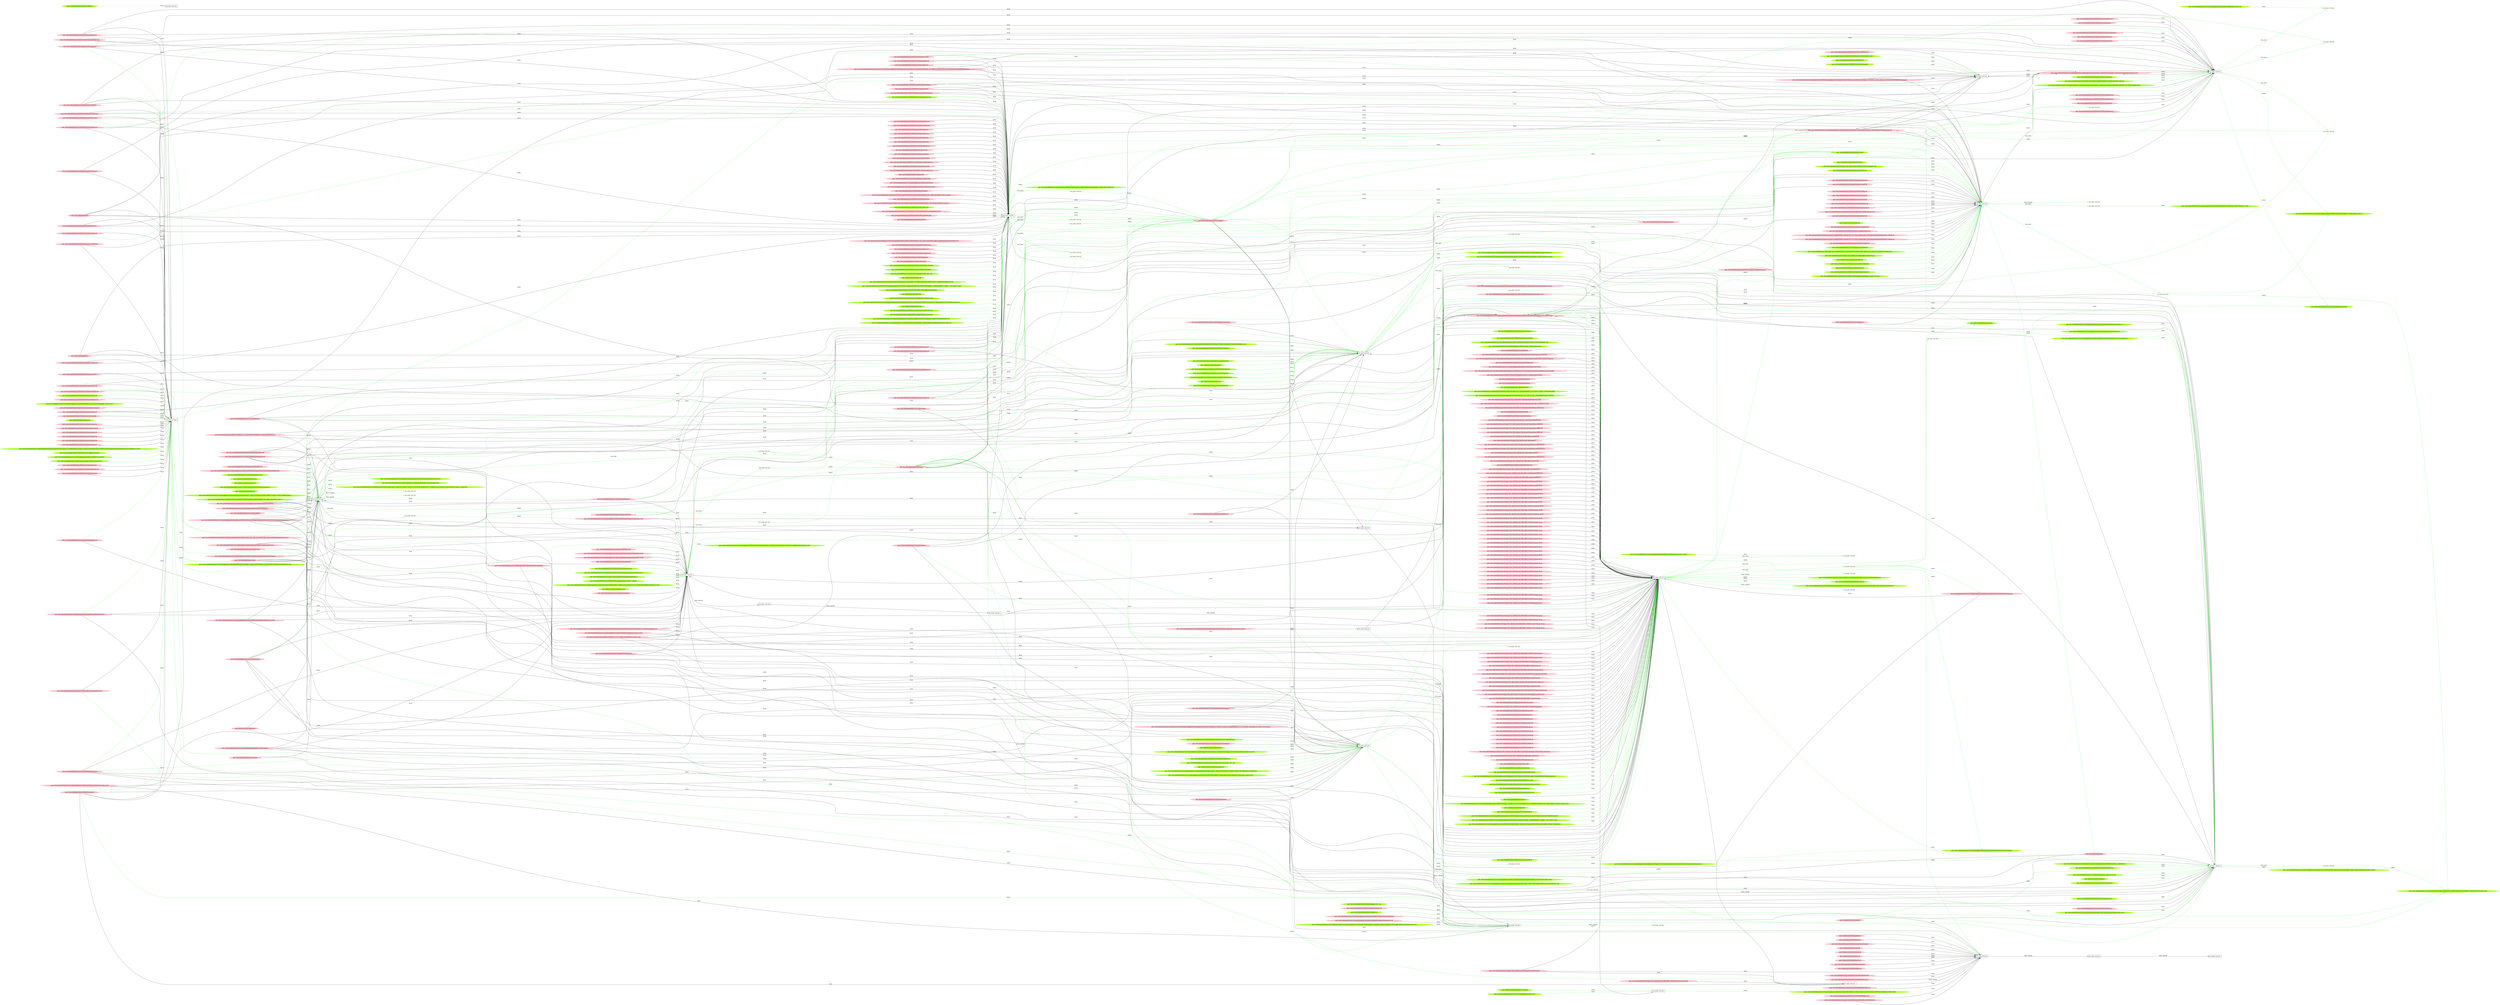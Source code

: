 digraph {
	rankdir=LR
	75 [label="exe_name: null cmd: " color=black shape=box style=solid]
	800 [label="exe_name: null cmd: " color=greenyellow shape=box style=solid]
	75 -> 800 [label=FILE_EXEC color=green]
	75 [label="exe_name: null cmd: " color=black shape=box style=solid]
	802 [label="exe_name: null cmd: " color=greenyellow shape=box style=solid]
	75 -> 802 [label=FILE_EXEC color=green]
	95 [label="exe_name: null cmd: " color=black shape=box style=solid]
	837 [label="exe_name: null cmd: " color=greenyellow shape=box style=solid]
	95 -> 837 [label=FILE_EXEC color=green]
	98 [label="exe_name: null cmd: " color=black shape=box style=solid]
	856 [label="exe_name: null cmd: " color=greenyellow shape=box style=solid]
	98 -> 856 [label=FILE_EXEC color=green]
	98 [label="exe_name: null cmd: " color=black shape=box style=solid]
	858 [label="exe_name: null cmd: " color=greenyellow shape=box style=solid]
	98 -> 858 [label=FILE_EXEC color=green]
	121 [label="exe_name: null cmd: " color=black shape=box style=solid]
	866 [label="exe_name: null cmd: " color=greenyellow shape=box style=solid]
	121 -> 866 [label=FILE_EXEC color=green]
	121 [label="exe_name: null cmd: " color=black shape=box style=solid]
	872 [label="exe_name: null cmd: " color=greenyellow shape=box style=solid]
	121 -> 872 [label=FILE_EXEC color=green]
	121 [label="exe_name: null cmd: " color=black shape=box style=solid]
	880 [label="exe_name: null cmd: " color=greenyellow shape=box style=solid]
	121 -> 880 [label=FILE_EXEC color=green]
	124 [label="exe_name: null cmd: " color=black shape=box style=solid]
	885 [label="exe_name: null cmd: " color=greenyellow shape=box style=solid]
	124 -> 885 [label=FILE_EXEC color=green]
	124 [label="exe_name: null cmd: " color=black shape=box style=solid]
	895 [label="exe_name: null cmd: " color=greenyellow shape=box style=solid]
	124 -> 895 [label=FILE_EXEC color=green]
	124 [label="exe_name: null cmd: " color=black shape=box style=solid]
	899 [label="exe_name: null cmd: " color=greenyellow shape=box style=solid]
	124 -> 899 [label=FILE_EXEC color=green]
	124 [label="exe_name: null cmd: " color=black shape=box style=solid]
	905 [label="exe_name: null cmd: " color=greenyellow shape=box style=solid]
	124 -> 905 [label=FILE_EXEC color=green]
	124 [label="exe_name: null cmd: " color=black shape=box style=solid]
	918 [label="exe_name: null cmd: " color=greenyellow shape=box style=solid]
	124 -> 918 [label=FILE_EXEC color=green]
	128 [label="exe_name: null cmd: " color=black shape=box style=solid]
	932 [label="exe_name: null cmd: " color=greenyellow shape=box style=solid]
	128 -> 932 [label=FILE_EXEC color=green]
	128 [label="exe_name: null cmd: " color=black shape=box style=solid]
	939 [label="exe_name: null cmd: " color=greenyellow shape=box style=solid]
	128 -> 939 [label=FILE_EXEC color=green]
	128 [label="exe_name: null cmd: " color=black shape=box style=solid]
	943 [label="exe_name: null cmd: " color=greenyellow shape=box style=solid]
	128 -> 943 [label=FILE_EXEC color=green]
	284 [label="exe_name: null cmd: " color=black shape=box style=solid]
	945 [label="exe_name: null cmd: " color=greenyellow shape=box style=solid]
	284 -> 945 [label=FILE_EXEC color=green]
	69 [label="exe_name: null cmd: " color=black shape=box style=solid]
	947 [label="exe_name: null cmd: " color=greenyellow shape=box style=solid]
	69 -> 947 [label=FILE_EXEC color=green]
	69 [label="exe_name: null cmd: " color=black shape=box style=solid]
	958 [label="exe_name: null cmd: " color=greenyellow shape=box style=solid]
	69 -> 958 [label=FILE_EXEC color=green]
	69 [label="exe_name: null cmd: " color=black shape=box style=solid]
	967 [label="exe_name: null cmd: " color=greenyellow shape=box style=solid]
	69 -> 967 [label=FILE_EXEC color=green]
	89 [label="exe_name: null cmd: " color=black shape=box style=solid]
	992 [label="exe_name: null cmd: " color=greenyellow shape=box style=solid]
	89 -> 992 [label=FILE_EXEC color=green]
	89 [label="exe_name: null cmd: " color=black shape=box style=solid]
	996 [label="exe_name: null cmd: " color=greenyellow shape=box style=solid]
	89 -> 996 [label=FILE_EXEC color=green]
	118 [label="exe_name: null cmd: " color=black shape=box style=solid]
	1012 [label="exe_name: null cmd: " color=greenyellow shape=box style=solid]
	118 -> 1012 [label=FILE_EXEC color=green]
	118 [label="exe_name: null cmd: " color=black shape=box style=solid]
	1014 [label="exe_name: null cmd: " color=greenyellow shape=box style=solid]
	118 -> 1014 [label=FILE_EXEC color=green]
	118 [label="exe_name: null cmd: " color=black shape=box style=solid]
	1037 [label="exe_name: null cmd: " color=greenyellow shape=box style=solid]
	118 -> 1037 [label=FILE_EXEC color=green]
	53 [label="path: /Device/HarddiskVolume2/Users/admin/AppData/Roaming/Mozilla/Firefox/Profiles/j1y1apqs.default/sessionstore-backups" color=pink shape=oval style=filled]
	284 [label="exe_name: null cmd: " color=black shape=box style=solid]
	53 -> 284 [label=READ color=black]
	284 [label="exe_name: null cmd: " color=black shape=box style=solid]
	713 [label="path: /Device/HarddiskVolume2/Users/admin/AppData/Roaming/Mozilla/Firefox/Profiles/j1y1apqs.default/sessionstore-backups/recovery.js" color=pink shape=oval style=filled]
	284 -> 713 [label=WRITE color=black]
	98 [label="exe_name: null cmd: " color=black shape=box style=solid]
	713 [label="path: /Device/HarddiskVolume2/Users/admin/AppData/Roaming/Mozilla/Firefox/Profiles/j1y1apqs.default/sessionstore-backups/recovery.js" color=pink shape=oval style=filled]
	98 -> 713 [label=WRITE color=green]
	0 [label="exe_name: null cmd: " color=black shape=box style=solid]
	679 [label="path: /Device/HarddiskVolume2/Users/admin/AppData/Roaming/Microsoft/Windows/Themes/CachedFiles/CachedImage_1024_768_POS4.jpg" color=pink shape=oval style=filled]
	0 -> 679 [label=WRITE color=green]
	679 [label="path: /Device/HarddiskVolume2/Users/admin/AppData/Roaming/Microsoft/Windows/Themes/CachedFiles/CachedImage_1024_768_POS4.jpg" color=pink shape=oval style=filled]
	100 [label="exe_name: null cmd: " color=black shape=box style=solid]
	679 -> 100 [label=READ color=black]
	404 [label="path: /Device/HarddiskVolume2" color=pink shape=oval style=filled]
	95 [label="exe_name: null cmd: " color=black shape=box style=solid]
	404 -> 95 [label=READ color=black]
	741 [label="path: /Device/HarddiskVolume2/Users" color=pink shape=oval style=filled]
	95 [label="exe_name: null cmd: " color=black shape=box style=solid]
	741 -> 95 [label=READ color=black]
	655 [label="path: /Device/HarddiskVolume2/Users/admin/AppData/Roaming/Microsoft/desktop.ini" color=pink shape=oval style=filled]
	95 [label="exe_name: null cmd: " color=black shape=box style=solid]
	655 -> 95 [label=READ color=black]
	737 [label="path: /Device/HarddiskVolume2/Users/admin/AppData/Roaming" color=pink shape=oval style=filled]
	118 [label="exe_name: null cmd: " color=black shape=box style=solid]
	737 -> 118 [label=READ color=green]
	737 [label="path: /Device/HarddiskVolume2/Users/admin/AppData/Roaming" color=pink shape=oval style=filled]
	95 [label="exe_name: null cmd: " color=black shape=box style=solid]
	737 -> 95 [label=READ color=black]
	438 [label="path: /Device/HarddiskVolume2/Users/admin" color=pink shape=oval style=filled]
	3 [label="exe_name: null cmd: " color=black shape=box style=solid]
	438 -> 3 [label=READ color=black]
	453 [label="path: /Device/HarddiskVolume2/Users/admin/AppData/Roaming/Microsoft/Windows/Themes" color=pink shape=oval style=filled]
	3 [label="exe_name: null cmd: " color=black shape=box style=solid]
	453 -> 3 [label=READ color=black]
	453 [label="path: /Device/HarddiskVolume2/Users/admin/AppData/Roaming/Microsoft/Windows/Themes" color=pink shape=oval style=filled]
	95 [label="exe_name: null cmd: " color=black shape=box style=solid]
	453 -> 95 [label=READ color=black]
	645 [label="path: /Device/HarddiskVolume2/Users/admin/AppData/Roaming/Microsoft/Windows/Themes/slideshow.ini" color=pink shape=oval style=filled]
	3 [label="exe_name: null cmd: " color=black shape=box style=solid]
	645 -> 3 [label=READ color=black]
	425 [label="path: /Device/HarddiskVolume2/Users/admin/AppData/Roaming/Microsoft/Windows/Themes/CachedFiles" color=pink shape=oval style=filled]
	95 [label="exe_name: null cmd: " color=black shape=box style=solid]
	425 -> 95 [label=READ color=black]
	425 [label="path: /Device/HarddiskVolume2/Users/admin/AppData/Roaming/Microsoft/Windows/Themes/CachedFiles" color=pink shape=oval style=filled]
	121 [label="exe_name: null cmd: " color=black shape=box style=solid]
	425 -> 121 [label=READ color=green]
	665 [label="path: /Device/HarddiskVolume2/$RECYCLE.BIN/S-1-5-21-231540947-922634896-4161786520-1004/desktop.ini" color=pink shape=oval style=filled]
	95 [label="exe_name: null cmd: " color=black shape=box style=solid]
	665 -> 95 [label=READ color=black]
	679 [label="path: /Device/HarddiskVolume2/Users/admin/AppData/Roaming/Microsoft/Windows/Themes/CachedFiles/CachedImage_1024_768_POS4.jpg" color=pink shape=oval style=filled]
	95 [label="exe_name: null cmd: " color=black shape=box style=solid]
	679 -> 95 [label=READ color=black]
	713 [label="path: /Device/HarddiskVolume2/Users/admin/AppData/Roaming/Mozilla/Firefox/Profiles/j1y1apqs.default/sessionstore-backups/recovery.js" color=pink shape=oval style=filled]
	95 [label="exe_name: null cmd: " color=black shape=box style=solid]
	713 -> 95 [label=READ color=black]
	412 [label="path: /Device/HarddiskVolume2/Users/admin/AppData/Roaming/Microsoft/Windows/Recent/AutomaticDestinations/f01b4d95cf55d32a.automaticDestinations-ms" color=pink shape=oval style=filled]
	124 [label="exe_name: null cmd: " color=black shape=box style=solid]
	412 -> 124 [label=READ color=green]
	752 [label="path: /Device/HarddiskVolume2/Program Files/TightVNC/tvnserver.exe" color=pink shape=oval style=filled]
	95 [label="exe_name: null cmd: " color=black shape=box style=solid]
	752 -> 95 [label=READ color=black]
	69 [label="exe_name: null cmd: " color=black shape=box style=solid]
	679 [label="path: /Device/HarddiskVolume2/Users/admin/AppData/Roaming/Microsoft/Windows/Themes/CachedFiles/CachedImage_1024_768_POS4.jpg" color=pink shape=oval style=filled]
	69 -> 679 [label=WRITE color=black]
	89 [label="exe_name: null cmd: " color=black shape=box style=solid]
	679 [label="path: /Device/HarddiskVolume2/Users/admin/AppData/Roaming/Microsoft/Windows/Themes/CachedFiles/CachedImage_1024_768_POS4.jpg" color=pink shape=oval style=filled]
	89 -> 679 [label=WRITE color=green]
	404 [label="path: /Device/HarddiskVolume2" color=pink shape=oval style=filled]
	75 [label="exe_name: null cmd: " color=black shape=box style=solid]
	404 -> 75 [label=READ color=black]
	741 [label="path: /Device/HarddiskVolume2/Users" color=pink shape=oval style=filled]
	98 [label="exe_name: null cmd: " color=black shape=box style=solid]
	741 -> 98 [label=READ color=black]
	538 [label="path: /Device/HarddiskVolume2/Users/admin/AppData/Roaming/Microsoft/Windows" color=pink shape=oval style=filled]
	98 [label="exe_name: null cmd: " color=black shape=box style=solid]
	538 -> 98 [label=READ color=black]
	549 [label="path: /Device/HarddiskVolume2/Users/admin/AppData/Roaming/Microsoft" color=pink shape=oval style=filled]
	98 [label="exe_name: null cmd: " color=black shape=box style=solid]
	549 -> 98 [label=READ color=black]
	453 [label="path: /Device/HarddiskVolume2/Users/admin/AppData/Roaming/Microsoft/Windows/Themes" color=pink shape=oval style=filled]
	92 [label="exe_name: null cmd: " color=black shape=box style=solid]
	453 -> 92 [label=READ color=green]
	497 [label="path: /Device/HarddiskVolume2/$RECYCLE.BIN/S-1-5-21-231540947-922634896-4161786520-1004" color=pink shape=oval style=filled]
	98 [label="exe_name: null cmd: " color=black shape=box style=solid]
	497 -> 98 [label=READ color=black]
	665 [label="path: /Device/HarddiskVolume2/$RECYCLE.BIN/S-1-5-21-231540947-922634896-4161786520-1004/desktop.ini" color=pink shape=oval style=filled]
	98 [label="exe_name: null cmd: " color=black shape=box style=solid]
	665 -> 98 [label=READ color=black]
	679 [label="path: /Device/HarddiskVolume2/Users/admin/AppData/Roaming/Microsoft/Windows/Themes/CachedFiles/CachedImage_1024_768_POS4.jpg" color=pink shape=oval style=filled]
	98 [label="exe_name: null cmd: " color=black shape=box style=solid]
	679 -> 98 [label=READ color=black]
	679 [label="path: /Device/HarddiskVolume2/Users/admin/AppData/Roaming/Microsoft/Windows/Themes/CachedFiles/CachedImage_1024_768_POS4.jpg" color=pink shape=oval style=filled]
	118 [label="exe_name: null cmd: " color=black shape=box style=solid]
	679 -> 118 [label=READ color=green]
	412 [label="path: /Device/HarddiskVolume2/Users/admin/AppData/Roaming/Microsoft/Windows/Recent/AutomaticDestinations/f01b4d95cf55d32a.automaticDestinations-ms" color=pink shape=oval style=filled]
	98 [label="exe_name: null cmd: " color=black shape=box style=solid]
	412 -> 98 [label=READ color=black]
	722 [label="path: /Device/HarddiskVolume2/Users/admin/Downloads/desktop.ini" color=pink shape=oval style=filled]
	98 [label="exe_name: null cmd: " color=black shape=box style=solid]
	722 -> 98 [label=READ color=black]
	612 [label="path: /Device/HarddiskVolume2/Users/admin/Videos/desktop.ini" color=pink shape=oval style=filled]
	98 [label="exe_name: null cmd: " color=black shape=box style=solid]
	612 -> 98 [label=READ color=black]
	484 [label="path: /Device/HarddiskVolume2/Users/admin/Music" color=pink shape=oval style=filled]
	98 [label="exe_name: null cmd: " color=black shape=box style=solid]
	484 -> 98 [label=READ color=black]
	673 [label="path: /Device/HarddiskVolume2/Users/admin/Pictures" color=pink shape=oval style=filled]
	98 [label="exe_name: null cmd: " color=black shape=box style=solid]
	673 -> 98 [label=READ color=black]
	752 [label="path: /Device/HarddiskVolume2/Program Files/TightVNC/tvnserver.exe" color=pink shape=oval style=filled]
	98 [label="exe_name: null cmd: " color=black shape=box style=solid]
	752 -> 98 [label=READ color=black]
	98 [label="exe_name: null cmd: " color=black shape=box style=solid]
	679 [label="path: /Device/HarddiskVolume2/Users/admin/AppData/Roaming/Microsoft/Windows/Themes/CachedFiles/CachedImage_1024_768_POS4.jpg" color=pink shape=oval style=filled]
	98 -> 679 [label=WRITE color=black]
	118 [label="exe_name: null cmd: " color=black shape=box style=solid]
	679 [label="path: /Device/HarddiskVolume2/Users/admin/AppData/Roaming/Microsoft/Windows/Themes/CachedFiles/CachedImage_1024_768_POS4.jpg" color=pink shape=oval style=filled]
	118 -> 679 [label=WRITE color=green]
	121 [label="exe_name: null cmd: " color=black shape=box style=solid]
	679 [label="path: /Device/HarddiskVolume2/Users/admin/AppData/Roaming/Microsoft/Windows/Themes/CachedFiles/CachedImage_1024_768_POS4.jpg" color=pink shape=oval style=filled]
	121 -> 679 [label=WRITE color=black]
	438 [label="path: /Device/HarddiskVolume2/Users/admin" color=pink shape=oval style=filled]
	98 [label="exe_name: null cmd: " color=black shape=box style=solid]
	438 -> 98 [label=READ color=green]
	645 [label="path: /Device/HarddiskVolume2/Users/admin/AppData/Roaming/Microsoft/Windows/Themes/slideshow.ini" color=pink shape=oval style=filled]
	75 [label="exe_name: null cmd: " color=black shape=box style=solid]
	645 -> 75 [label=READ color=black]
	72 [label="exe_name: null cmd: " color=black shape=box style=solid]
	679 [label="path: /Device/HarddiskVolume2/Users/admin/AppData/Roaming/Microsoft/Windows/Themes/CachedFiles/CachedImage_1024_768_POS4.jpg" color=pink shape=oval style=filled]
	72 -> 679 [label=WRITE color=black]
	423 [label="path: /Device/HarddiskVolume2/ProgramData/Microsoft/Windows/AppRepository/Packages/Microsoft.MicrosoftEdge_41.16299.15.0_neutral__8wekyb3d8bbwe/S-1-5-21-231540947-922634896-4161786520-1004.pckgdep" color=pink shape=oval style=filled]
	128 [label="exe_name: null cmd: " color=black shape=box style=solid]
	423 -> 128 [label=READ color=black]
	624 [label="path: /Device/HarddiskVolume2/WINDOWS/AppPatch/sysmain.sdb" color=pink shape=oval style=filled]
	128 [label="exe_name: null cmd: " color=black shape=box style=solid]
	624 -> 128 [label=READ color=black]
	447 [label="path: /Windows/System32/ploptin.dll" color=pink shape=oval style=filled]
	128 [label="exe_name: null cmd: " color=black shape=box style=solid]
	447 -> 128 [label=READ color=black]
	459 [label="path: /Device/HarddiskVolume2/WINDOWS/SYSTEM32/kernelbase.dll" color=pink shape=oval style=filled]
	128 [label="exe_name: null cmd: " color=black shape=box style=solid]
	459 -> 128 [label=READ color=black]
	761 [label="path: /Device/HarddiskVolume4" color=pink shape=oval style=filled]
	72 [label="exe_name: null cmd: " color=black shape=box style=solid]
	761 -> 72 [label=READ color=black]
	516 [label="path: /Device/HarddiskVolume2/WINDOWS/system32" color=pink shape=oval style=filled]
	72 [label="exe_name: null cmd: " color=black shape=box style=solid]
	516 -> 72 [label=READ color=black]
	581 [label="path: /Device/HarddiskVolume2/WINDOWS" color=pink shape=oval style=filled]
	72 [label="exe_name: null cmd: " color=black shape=box style=solid]
	581 -> 72 [label=READ color=black]
	173 [label="path: /Device/HarddiskVolume2/WINDOWS/SYSTEM32/PNRPNSP.DLL" color=pink shape=oval style=filled]
	121 [label="exe_name: null cmd: " color=black shape=box style=solid]
	173 -> 121 [label=READ color=black]
	101 [label="path: /Device/HarddiskVolume2/WINDOWS/SYSTEM32/NAPINSP.DLL" color=pink shape=oval style=filled]
	121 [label="exe_name: null cmd: " color=black shape=box style=solid]
	101 -> 121 [label=READ color=black]
	576 [label="path: /Device/HarddiskVolume2/Windows/System32/ntdll.dll" color=pink shape=oval style=filled]
	69 [label="exe_name: null cmd: " color=black shape=box style=solid]
	576 -> 69 [label=READ color=black]
	606 [label="path: /Device/HarddiskVolume2/Windows/System32/ws2_32.dll" color=pink shape=oval style=filled]
	121 [label="exe_name: null cmd: " color=black shape=box style=solid]
	606 -> 121 [label=READ color=green]
	640 [label="path: /Device/HarddiskVolume2/Windows/System32/kernel32.dll" color=pink shape=oval style=filled]
	69 [label="exe_name: null cmd: " color=black shape=box style=solid]
	640 -> 69 [label=READ color=black]
	664 [label="path: /Device/HarddiskVolume2/Windows/System32/sechost.dll" color=pink shape=oval style=filled]
	69 [label="exe_name: null cmd: " color=black shape=box style=solid]
	664 -> 69 [label=READ color=black]
	246 [label="path: /Device/HarddiskVolume2/WINDOWS/System32/dnsapi.dll" color=pink shape=oval style=filled]
	121 [label="exe_name: null cmd: " color=black shape=box style=solid]
	246 -> 121 [label=READ color=black]
	388 [label="path: /Device/HarddiskVolume2/WINDOWS/SYSTEM32/IPHLPAPI.DLL" color=pink shape=oval style=filled]
	121 [label="exe_name: null cmd: " color=black shape=box style=solid]
	388 -> 121 [label=READ color=black]
	1005 [label="path: /Device/HarddiskVolume2/windows/system32/nlaapi.dll" color=greenyellow shape=oval style=filled]
	118 [label="exe_name: null cmd: " color=black shape=box style=solid]
	1005 -> 118 [label=READ color=green]
	502 [label="path: /Device/HarddiskVolume2/WINDOWS/GLOBALIZATION" color=pink shape=oval style=filled]
	72 [label="exe_name: null cmd: " color=black shape=box style=solid]
	502 -> 72 [label=READ color=black]
	596 [label="path: /Device/HarddiskVolume2/WINDOWS/REGISTRATION" color=pink shape=oval style=filled]
	72 [label="exe_name: null cmd: " color=black shape=box style=solid]
	596 -> 72 [label=READ color=black]
	636 [label="path: /Device/HarddiskVolume2/WINDOWS/GLOBALIZATION/SORTING" color=pink shape=oval style=filled]
	72 [label="exe_name: null cmd: " color=black shape=box style=solid]
	636 -> 72 [label=READ color=black]
	277 [label="path: /Device/HarddiskVolume2/WINDOWS/SYSTEM32/WBEM/EN-US" color=pink shape=oval style=filled]
	72 [label="exe_name: null cmd: " color=black shape=box style=solid]
	277 -> 72 [label=READ color=black]
	80 [label="path: /Device/HarddiskVolume2/Windows/System32/tasklist.exe" color=pink shape=oval style=filled]
	69 [label="exe_name: null cmd: " color=black shape=box style=solid]
	80 -> 69 [label=READ color=black]
	576 [label="path: /Device/HarddiskVolume2/Windows/System32/ntdll.dll" color=pink shape=oval style=filled]
	121 [label="exe_name: null cmd: " color=black shape=box style=solid]
	576 -> 121 [label=READ color=black]
	589 [label="path: /Device/HarddiskVolume2/Windows/System32/msvcrt.dll" color=pink shape=oval style=filled]
	121 [label="exe_name: null cmd: " color=black shape=box style=solid]
	589 -> 121 [label=READ color=green]
	618 [label="path: /Device/HarddiskVolume2/Windows/System32/user32.dll" color=pink shape=oval style=filled]
	121 [label="exe_name: null cmd: " color=black shape=box style=solid]
	618 -> 121 [label=READ color=black]
	677 [label="path: /Device/HarddiskVolume2/Windows/System32/advapi32.dll" color=pink shape=oval style=filled]
	121 [label="exe_name: null cmd: " color=black shape=box style=solid]
	677 -> 121 [label=READ color=black]
	217 [label="path: /Device/HarddiskVolume2/WINDOWS/system32/oleaut32.dll" color=pink shape=oval style=filled]
	121 [label="exe_name: null cmd: " color=black shape=box style=solid]
	217 -> 121 [label=READ color=black]
	586 [label="path: /Device/HarddiskVolume2/Windows/System32/ucrtbase.dll" color=pink shape=oval style=filled]
	69 [label="exe_name: null cmd: " color=black shape=box style=solid]
	586 -> 69 [label=READ color=black]
	604 [label="path: /Device/HarddiskVolume2/Windows/System32/gdi32.dll" color=pink shape=oval style=filled]
	121 [label="exe_name: null cmd: " color=black shape=box style=solid]
	604 -> 121 [label=READ color=black]
	702 [label="path: /Device/HarddiskVolume2/Windows/System32/win32u.dll" color=pink shape=oval style=filled]
	69 [label="exe_name: null cmd: " color=black shape=box style=solid]
	702 -> 69 [label=READ color=black]
	238 [label="path: /Device/HarddiskVolume2/Windows/System32/mpr.dll" color=pink shape=oval style=filled]
	121 [label="exe_name: null cmd: " color=black shape=box style=solid]
	238 -> 121 [label=READ color=black]
	164 [label="path: /Device/HarddiskVolume2/Windows/System32/version.dll" color=pink shape=oval style=filled]
	69 [label="exe_name: null cmd: " color=black shape=box style=solid]
	164 -> 69 [label=READ color=black]
	83 [label="path: /Device/HarddiskVolume2/Windows/System32/framedynos.dll" color=pink shape=oval style=filled]
	69 [label="exe_name: null cmd: " color=black shape=box style=solid]
	83 -> 69 [label=READ color=black]
	725 [label="path: /Device/HarddiskVolume2/Windows/System32/bcryptprimitives.dll" color=pink shape=oval style=filled]
	121 [label="exe_name: null cmd: " color=black shape=box style=solid]
	725 -> 121 [label=READ color=black]
	777 [label="path: /Device/HarddiskVolume2/Windows/System32/shlwapi.dll" color=pink shape=oval style=filled]
	121 [label="exe_name: null cmd: " color=black shape=box style=solid]
	777 -> 121 [label=READ color=black]
	431 [label="path: /Device/HarddiskVolume2/Windows/System32/sspicli.dll" color=pink shape=oval style=filled]
	69 [label="exe_name: null cmd: " color=black shape=box style=solid]
	431 -> 69 [label=READ color=black]
	445 [label="path: /Device/HarddiskVolume2/WINDOWS/system32/netutils.dll" color=pink shape=oval style=filled]
	69 [label="exe_name: null cmd: " color=black shape=box style=solid]
	445 -> 69 [label=READ color=black]
	479 [label="path: /Device/HarddiskVolume2/WINDOWS/SYSTEM32/ole32.dll" color=pink shape=oval style=filled]
	69 [label="exe_name: null cmd: " color=black shape=box style=solid]
	479 -> 69 [label=READ color=black]
	489 [label="path: /Device/HarddiskVolume2/WINDOWS/Globalization/Sorting/sortdefault.nls" color=pink shape=oval style=filled]
	121 [label="exe_name: null cmd: " color=black shape=box style=solid]
	489 -> 121 [label=READ color=black]
	513 [label="path: /Device/HarddiskVolume2/WINDOWS/system32/rpcss.dll" color=pink shape=oval style=filled]
	121 [label="exe_name: null cmd: " color=black shape=box style=solid]
	513 -> 121 [label=READ color=black]
	111 [label="path: /Device/HarddiskVolume2/WINDOWS/SYSTEM32/wbemcomn.dll" color=pink shape=oval style=filled]
	69 [label="exe_name: null cmd: " color=black shape=box style=solid]
	111 -> 69 [label=READ color=black]
	62 [label="path: /Device/HarddiskVolume2/Windows/System32/clbcatq.dll" color=pink shape=oval style=filled]
	121 [label="exe_name: null cmd: " color=black shape=box style=solid]
	62 -> 121 [label=READ color=black]
	225 [label="path: /Device/HarddiskVolume2/WINDOWS/SYSTEM32/bcrypt.dll" color=pink shape=oval style=filled]
	121 [label="exe_name: null cmd: " color=black shape=box style=solid]
	225 -> 121 [label=READ color=black]
	491 [label="path: /Device/HarddiskVolume2/WINDOWS/Registration/R00000000000d.clb" color=pink shape=oval style=filled]
	69 [label="exe_name: null cmd: " color=black shape=box style=solid]
	491 -> 69 [label=READ color=black]
	104 [label="path: /Device/HarddiskVolume2/WINDOWS/SYSTEM32/WBEM/EN-US/WMIUTILS.DLL.MUI" color=pink shape=oval style=filled]
	69 [label="exe_name: null cmd: " color=black shape=box style=solid]
	104 -> 69 [label=READ color=black]
	521 [label="path: /Device/HarddiskVolume2/Windows/System32/WINSTA.dll" color=pink shape=oval style=filled]
	69 [label="exe_name: null cmd: " color=black shape=box style=solid]
	521 -> 69 [label=READ color=black]
	615 [label="path: /Device/HarddiskVolume2/WINDOWS/system32/IMM32.DLL" color=pink shape=oval style=filled]
	121 [label="exe_name: null cmd: " color=black shape=box style=solid]
	615 -> 121 [label=READ color=black]
	893 [label="path: /Device/HarddiskVolume2/WINDOWS/system32/wbem/wmiutils.dll" color=greenyellow shape=oval style=filled]
	124 [label="exe_name: null cmd: " color=black shape=box style=solid]
	893 -> 124 [label=READ color=green]
	608 [label="path: /Device/HarddiskVolume2/ProgramData/Microsoft/Windows/AppRepository/Packages/Microsoft.Windows.ContentDeliveryManager_10.0.16299.15_neutral_neutral_cw5n1h2txyewy/ActivationStore.dat.LOG1" color=pink shape=oval style=filled]
	69 [label="exe_name: null cmd: " color=black shape=box style=solid]
	608 -> 69 [label=READ color=black]
	69 [label="exe_name: null cmd: " color=black shape=box style=solid]
	505 [label="path: /Device/HarddiskVolume2/Users/admin/AppData/Local/Packages/Microsoft.Windows.ContentDeliveryManager_cw5n1h2txyewy/Settings/settings.dat.LOG1" color=pink shape=oval style=filled]
	69 -> 505 [label=WRITE color=black]
	573 [label="path: /Device/HarddiskVolume2/ProgramData/Microsoft/Windows/AppRepository/Packages/Microsoft.Windows.ContentDeliveryManager_10.0.16299.15_neutral_neutral_cw5n1h2txyewy/ActivationStore.dat.LOG2" color=pink shape=oval style=filled]
	69 [label="exe_name: null cmd: " color=black shape=box style=solid]
	573 -> 69 [label=READ color=black]
	69 [label="exe_name: null cmd: " color=black shape=box style=solid]
	523 [label="path: /Device/HarddiskVolume2/Users/admin/AppData/Local/Packages/Microsoft.Windows.ContentDeliveryManager_cw5n1h2txyewy/Settings/settings.dat" color=pink shape=oval style=filled]
	69 -> 523 [label=WRITE color=black]
	523 [label="path: /Device/HarddiskVolume2/Users/admin/AppData/Local/Packages/Microsoft.Windows.ContentDeliveryManager_cw5n1h2txyewy/Settings/settings.dat" color=pink shape=oval style=filled]
	69 [label="exe_name: null cmd: " color=black shape=box style=solid]
	523 -> 69 [label=READ color=black]
	447 [label="path: /Windows/System32/ploptin.dll" color=pink shape=oval style=filled]
	75 [label="exe_name: null cmd: " color=black shape=box style=solid]
	447 -> 75 [label=READ color=black]
	459 [label="path: /Device/HarddiskVolume2/WINDOWS/SYSTEM32/kernelbase.dll" color=pink shape=oval style=filled]
	75 [label="exe_name: null cmd: " color=black shape=box style=solid]
	459 -> 75 [label=READ color=black]
	608 [label="path: /Device/HarddiskVolume2/ProgramData/Microsoft/Windows/AppRepository/Packages/Microsoft.Windows.ContentDeliveryManager_10.0.16299.15_neutral_neutral_cw5n1h2txyewy/ActivationStore.dat.LOG1" color=pink shape=oval style=filled]
	121 [label="exe_name: null cmd: " color=black shape=box style=solid]
	608 -> 121 [label=READ color=black]
	121 [label="exe_name: null cmd: " color=black shape=box style=solid]
	505 [label="path: /Device/HarddiskVolume2/Users/admin/AppData/Local/Packages/Microsoft.Windows.ContentDeliveryManager_cw5n1h2txyewy/Settings/settings.dat.LOG1" color=pink shape=oval style=filled]
	121 -> 505 [label=WRITE color=black]
	3 [label="exe_name: null cmd: " color=black shape=box style=solid]
	505 [label="path: /Device/HarddiskVolume2/Users/admin/AppData/Local/Packages/Microsoft.Windows.ContentDeliveryManager_cw5n1h2txyewy/Settings/settings.dat.LOG1" color=pink shape=oval style=filled]
	3 -> 505 [label=WRITE color=green]
	505 [label="path: /Device/HarddiskVolume2/Users/admin/AppData/Local/Packages/Microsoft.Windows.ContentDeliveryManager_cw5n1h2txyewy/Settings/settings.dat.LOG1" color=pink shape=oval style=filled]
	121 [label="exe_name: null cmd: " color=black shape=box style=solid]
	505 -> 121 [label=READ color=black]
	523 [label="path: /Device/HarddiskVolume2/Users/admin/AppData/Local/Packages/Microsoft.Windows.ContentDeliveryManager_cw5n1h2txyewy/Settings/settings.dat" color=pink shape=oval style=filled]
	121 [label="exe_name: null cmd: " color=black shape=box style=solid]
	523 -> 121 [label=READ color=black]
	72 [label="exe_name: null cmd: " color=black shape=box style=solid]
	505 [label="path: /Device/HarddiskVolume2/Users/admin/AppData/Local/Packages/Microsoft.Windows.ContentDeliveryManager_cw5n1h2txyewy/Settings/settings.dat.LOG1" color=pink shape=oval style=filled]
	72 -> 505 [label=WRITE color=black]
	573 [label="path: /Device/HarddiskVolume2/ProgramData/Microsoft/Windows/AppRepository/Packages/Microsoft.Windows.ContentDeliveryManager_10.0.16299.15_neutral_neutral_cw5n1h2txyewy/ActivationStore.dat.LOG2" color=pink shape=oval style=filled]
	72 [label="exe_name: null cmd: " color=black shape=box style=solid]
	573 -> 72 [label=READ color=black]
	608 [label="path: /Device/HarddiskVolume2/ProgramData/Microsoft/Windows/AppRepository/Packages/Microsoft.Windows.ContentDeliveryManager_10.0.16299.15_neutral_neutral_cw5n1h2txyewy/ActivationStore.dat.LOG1" color=pink shape=oval style=filled]
	72 [label="exe_name: null cmd: " color=black shape=box style=solid]
	608 -> 72 [label=READ color=black]
	505 [label="path: /Device/HarddiskVolume2/Users/admin/AppData/Local/Packages/Microsoft.Windows.ContentDeliveryManager_cw5n1h2txyewy/Settings/settings.dat.LOG1" color=pink shape=oval style=filled]
	72 [label="exe_name: null cmd: " color=black shape=box style=solid]
	505 -> 72 [label=READ color=black]
	72 [label="exe_name: null cmd: " color=black shape=box style=solid]
	523 [label="path: /Device/HarddiskVolume2/Users/admin/AppData/Local/Packages/Microsoft.Windows.ContentDeliveryManager_cw5n1h2txyewy/Settings/settings.dat" color=pink shape=oval style=filled]
	72 -> 523 [label=WRITE color=black]
	523 [label="path: /Device/HarddiskVolume2/Users/admin/AppData/Local/Packages/Microsoft.Windows.ContentDeliveryManager_cw5n1h2txyewy/Settings/settings.dat" color=pink shape=oval style=filled]
	72 [label="exe_name: null cmd: " color=black shape=box style=solid]
	523 -> 72 [label=READ color=black]
	445 [label="path: /Device/HarddiskVolume2/WINDOWS/system32/netutils.dll" color=pink shape=oval style=filled]
	128 [label="exe_name: null cmd: " color=black shape=box style=solid]
	445 -> 128 [label=READ color=green]
	761 [label="path: /Device/HarddiskVolume4" color=pink shape=oval style=filled]
	95 [label="exe_name: null cmd: " color=black shape=box style=solid]
	761 -> 95 [label=READ color=black]
	564 [label="path: /Device/HarddiskVolume1" color=pink shape=oval style=filled]
	95 [label="exe_name: null cmd: " color=black shape=box style=solid]
	564 -> 95 [label=READ color=black]
	124 [label="exe_name: null cmd: " color=black shape=box style=solid]
	505 [label="path: /Device/HarddiskVolume2/Users/admin/AppData/Local/Packages/Microsoft.Windows.ContentDeliveryManager_cw5n1h2txyewy/Settings/settings.dat.LOG1" color=pink shape=oval style=filled]
	124 -> 505 [label=WRITE color=black]
	505 [label="path: /Device/HarddiskVolume2/Users/admin/AppData/Local/Packages/Microsoft.Windows.ContentDeliveryManager_cw5n1h2txyewy/Settings/settings.dat.LOG1" color=pink shape=oval style=filled]
	124 [label="exe_name: null cmd: " color=black shape=box style=solid]
	505 -> 124 [label=READ color=black]
	124 [label="exe_name: null cmd: " color=black shape=box style=solid]
	523 [label="path: /Device/HarddiskVolume2/Users/admin/AppData/Local/Packages/Microsoft.Windows.ContentDeliveryManager_cw5n1h2txyewy/Settings/settings.dat" color=pink shape=oval style=filled]
	124 -> 523 [label=WRITE color=black]
	118 [label="exe_name: null cmd: " color=black shape=box style=solid]
	523 [label="path: /Device/HarddiskVolume2/Users/admin/AppData/Local/Packages/Microsoft.Windows.ContentDeliveryManager_cw5n1h2txyewy/Settings/settings.dat" color=pink shape=oval style=filled]
	118 -> 523 [label=WRITE color=green]
	523 [label="path: /Device/HarddiskVolume2/Users/admin/AppData/Local/Packages/Microsoft.Windows.ContentDeliveryManager_cw5n1h2txyewy/Settings/settings.dat" color=pink shape=oval style=filled]
	124 [label="exe_name: null cmd: " color=black shape=box style=solid]
	523 -> 124 [label=READ color=black]
	729 [label="path: /Device/HarddiskVolume2/Users/Public" color=pink shape=oval style=filled]
	95 [label="exe_name: null cmd: " color=black shape=box style=solid]
	729 -> 95 [label=READ color=black]
	390 [label="path: /Device/HarddiskVolume2/Users/admin/Desktop" color=pink shape=oval style=filled]
	95 [label="exe_name: null cmd: " color=black shape=box style=solid]
	390 -> 95 [label=READ color=black]
	570 [label="path: /Device/HarddiskVolume2/Users/admin/Desktop/desktop.ini" color=pink shape=oval style=filled]
	95 [label="exe_name: null cmd: " color=black shape=box style=solid]
	570 -> 95 [label=READ color=black]
	534 [label="path: /Device/HarddiskVolume2/Users/admin/Downloads" color=pink shape=oval style=filled]
	95 [label="exe_name: null cmd: " color=black shape=box style=solid]
	534 -> 95 [label=READ color=black]
	722 [label="path: /Device/HarddiskVolume2/Users/admin/Downloads/desktop.ini" color=pink shape=oval style=filled]
	95 [label="exe_name: null cmd: " color=black shape=box style=solid]
	722 -> 95 [label=READ color=black]
	602 [label="path: /Device/HarddiskVolume2/Users/admin/Music/desktop.ini" color=pink shape=oval style=filled]
	95 [label="exe_name: null cmd: " color=black shape=box style=solid]
	602 -> 95 [label=READ color=black]
	673 [label="path: /Device/HarddiskVolume2/Users/admin/Pictures" color=pink shape=oval style=filled]
	95 [label="exe_name: null cmd: " color=black shape=box style=solid]
	673 -> 95 [label=READ color=black]
	673 [label="path: /Device/HarddiskVolume2/Users/admin/Pictures" color=pink shape=oval style=filled]
	95 [label="exe_name: null cmd: " color=black shape=box style=solid]
	673 -> 95 [label=READ color=green]
	404 [label="path: /Device/HarddiskVolume2" color=pink shape=oval style=filled]
	118 [label="exe_name: null cmd: " color=black shape=box style=solid]
	404 -> 118 [label=READ color=green]
	438 [label="path: /Device/HarddiskVolume2/Users/admin" color=pink shape=oval style=filled]
	118 [label="exe_name: null cmd: " color=black shape=box style=solid]
	438 -> 118 [label=READ color=green]
	990 [label="path: /Windows/System32/Windows.UI.dll" color=greenyellow shape=oval style=filled]
	89 [label="exe_name: null cmd: " color=black shape=box style=solid]
	990 -> 89 [label=READ color=green]
	564 [label="path: /Device/HarddiskVolume1" color=pink shape=oval style=filled]
	69 [label="exe_name: null cmd: " color=black shape=box style=solid]
	564 -> 69 [label=READ color=black]
	761 [label="path: /Device/HarddiskVolume4" color=pink shape=oval style=filled]
	69 [label="exe_name: null cmd: " color=black shape=box style=solid]
	761 -> 69 [label=READ color=black]
	502 [label="path: /Device/HarddiskVolume2/WINDOWS/GLOBALIZATION" color=pink shape=oval style=filled]
	69 [label="exe_name: null cmd: " color=black shape=box style=solid]
	502 -> 69 [label=READ color=black]
	704 [label="path: /Device/HarddiskVolume2/WINDOWS/SYSTEM32/EN-US" color=pink shape=oval style=filled]
	69 [label="exe_name: null cmd: " color=black shape=box style=solid]
	704 -> 69 [label=READ color=black]
	114 [label="path: /Device/HarddiskVolume2/windows/system32/consent.exe" color=pink shape=oval style=filled]
	92 [label="exe_name: null cmd: " color=black shape=box style=solid]
	114 -> 92 [label=READ color=black]
	481 [label="path: /Device/HarddiskVolume2/WINDOWS/SYSTEM32/LOCALE.NLS" color=pink shape=oval style=filled]
	92 [label="exe_name: null cmd: " color=black shape=box style=solid]
	481 -> 92 [label=READ color=black]
	481 [label="path: /Device/HarddiskVolume2/WINDOWS/SYSTEM32/LOCALE.NLS" color=pink shape=oval style=filled]
	124 [label="exe_name: null cmd: " color=black shape=box style=solid]
	481 -> 124 [label=READ color=green]
	618 [label="path: /Device/HarddiskVolume2/Windows/System32/user32.dll" color=pink shape=oval style=filled]
	92 [label="exe_name: null cmd: " color=black shape=box style=solid]
	618 -> 92 [label=READ color=black]
	702 [label="path: /Device/HarddiskVolume2/Windows/System32/win32u.dll" color=pink shape=oval style=filled]
	92 [label="exe_name: null cmd: " color=black shape=box style=solid]
	702 -> 92 [label=READ color=black]
	720 [label="path: /Device/HarddiskVolume2/Windows/System32/msvcp_win.dll" color=pink shape=oval style=filled]
	92 [label="exe_name: null cmd: " color=black shape=box style=solid]
	720 -> 92 [label=READ color=black]
	171 [label="path: /Device/HarddiskVolume2/Windows/System32/msasn1.dll" color=pink shape=oval style=filled]
	92 [label="exe_name: null cmd: " color=black shape=box style=solid]
	171 -> 92 [label=READ color=black]
	229 [label="path: /Device/HarddiskVolume2/Windows/System32/crypt32.dll" color=pink shape=oval style=filled]
	92 [label="exe_name: null cmd: " color=black shape=box style=solid]
	229 -> 92 [label=READ color=black]
	531 [label="path: /Device/HarddiskVolume2/WINDOWS/system32/combase.dll" color=pink shape=oval style=filled]
	92 [label="exe_name: null cmd: " color=black shape=box style=solid]
	531 -> 92 [label=READ color=black]
	589 [label="path: /Device/HarddiskVolume2/Windows/System32/msvcrt.dll" color=pink shape=oval style=filled]
	92 [label="exe_name: null cmd: " color=black shape=box style=solid]
	589 -> 92 [label=READ color=black]
	653 [label="path: /Device/HarddiskVolume2/Windows/System32/rpcrt4.dll" color=pink shape=oval style=filled]
	92 [label="exe_name: null cmd: " color=black shape=box style=solid]
	653 -> 92 [label=READ color=black]
	725 [label="path: /Device/HarddiskVolume2/Windows/System32/bcryptprimitives.dll" color=pink shape=oval style=filled]
	92 [label="exe_name: null cmd: " color=black shape=box style=solid]
	725 -> 92 [label=READ color=black]
	142 [label="path: /Device/HarddiskVolume2/WINDOWS/SYSTEM32/WMSGAPI.DLL" color=pink shape=oval style=filled]
	92 [label="exe_name: null cmd: " color=black shape=box style=solid]
	142 -> 92 [label=READ color=black]
	145 [label="path: /Device/HarddiskVolume2/Windows/System32/userenv.dll" color=pink shape=oval style=filled]
	92 [label="exe_name: null cmd: " color=black shape=box style=solid]
	145 -> 92 [label=READ color=black]
	431 [label="path: /Device/HarddiskVolume2/Windows/System32/sspicli.dll" color=pink shape=oval style=filled]
	92 [label="exe_name: null cmd: " color=black shape=box style=solid]
	431 -> 92 [label=READ color=black]
	202 [label="path: /Device/HarddiskVolume2/Windows/System32/msctf.dll" color=pink shape=oval style=filled]
	92 [label="exe_name: null cmd: " color=black shape=box style=solid]
	202 -> 92 [label=READ color=black]
	207 [label="path: /Device/HarddiskVolume2/WINDOWS/SYSTEM32/WTSAPI32.dll" color=pink shape=oval style=filled]
	92 [label="exe_name: null cmd: " color=black shape=box style=solid]
	207 -> 92 [label=READ color=black]
	220 [label="path: /Device/HarddiskVolume2/WINDOWS/SYSTEM32/MSIMG32.DLL" color=pink shape=oval style=filled]
	92 [label="exe_name: null cmd: " color=black shape=box style=solid]
	220 -> 92 [label=READ color=black]
	471 [label="path: /Device/HarddiskVolume2/WINDOWS/system32/CRYPTSP.dll" color=pink shape=oval style=filled]
	92 [label="exe_name: null cmd: " color=black shape=box style=solid]
	471 -> 92 [label=READ color=black]
	138 [label="path: /Device/HarddiskVolume2/Windows/System32/windows.storage.dll" color=pink shape=oval style=filled]
	92 [label="exe_name: null cmd: " color=black shape=box style=solid]
	138 -> 92 [label=READ color=black]
	162 [label="path: /Device/HarddiskVolume2/WINDOWS/SYSTEM32/EN-US/CONSENT.EXE.MUI" color=pink shape=oval style=filled]
	92 [label="exe_name: null cmd: " color=black shape=box style=solid]
	162 -> 92 [label=READ color=black]
	162 [label="path: /Device/HarddiskVolume2/WINDOWS/SYSTEM32/EN-US/CONSENT.EXE.MUI" color=pink shape=oval style=filled]
	95 [label="exe_name: null cmd: " color=black shape=box style=solid]
	162 -> 95 [label=READ color=green]
	479 [label="path: /Device/HarddiskVolume2/WINDOWS/SYSTEM32/ole32.dll" color=pink shape=oval style=filled]
	92 [label="exe_name: null cmd: " color=black shape=box style=solid]
	479 -> 92 [label=READ color=black]
	615 [label="path: /Device/HarddiskVolume2/WINDOWS/system32/IMM32.DLL" color=pink shape=oval style=filled]
	92 [label="exe_name: null cmd: " color=black shape=box style=solid]
	615 -> 92 [label=READ color=black]
	777 [label="path: /Device/HarddiskVolume2/Windows/System32/shlwapi.dll" color=pink shape=oval style=filled]
	92 [label="exe_name: null cmd: " color=black shape=box style=solid]
	777 -> 92 [label=READ color=black]
	242 [label="path: /Device/HarddiskVolume2/Windows/System32/uxtheme.dll" color=pink shape=oval style=filled]
	92 [label="exe_name: null cmd: " color=black shape=box style=solid]
	242 -> 92 [label=READ color=black]
	136 [label="path: /Device/HarddiskVolume2/Windows/System32/powrprof.dll" color=pink shape=oval style=filled]
	92 [label="exe_name: null cmd: " color=black shape=box style=solid]
	136 -> 92 [label=READ color=black]
	191 [label="path: /Device/HarddiskVolume2/Windows/System32/urlmon.dll" color=pink shape=oval style=filled]
	92 [label="exe_name: null cmd: " color=black shape=box style=solid]
	191 -> 92 [label=READ color=black]
	965 [label="path: /Windows/System32/biwinrt.dll" color=greenyellow shape=oval style=filled]
	69 [label="exe_name: null cmd: " color=black shape=box style=solid]
	965 -> 69 [label=READ color=green]
	516 [label="path: /Device/HarddiskVolume2/WINDOWS/system32" color=pink shape=oval style=filled]
	95 [label="exe_name: null cmd: " color=black shape=box style=solid]
	516 -> 95 [label=READ color=green]
	825 [label="path: /Device/HarddiskVolume2/ProgramData/Microsoft/Windows/Start Menu/Programs/Administrative Tools" color=greenyellow shape=oval style=filled]
	95 [label="exe_name: null cmd: " color=black shape=box style=solid]
	825 -> 95 [label=READ color=green]
	935 [label="path: /Device/HarddiskVolume2/ProgramData/Microsoft/Windows/Start Menu/desktop.ini" color=greenyellow shape=oval style=filled]
	128 [label="exe_name: null cmd: " color=black shape=box style=solid]
	935 -> 128 [label=READ color=green]
	3 [label="exe_name: null cmd: " color=black shape=box style=solid]
	166 [label="exe_name: null cmd: " color=black shape=box style=solid]
	3 -> 166 [label=PROC_CREATE color=black]
	26 [label="path: /Device/HarddiskVolume2/Windows/System32/filemgmt.dll" color=pink shape=oval style=filled]
	166 [label="exe_name: null cmd: " color=black shape=box style=solid]
	26 -> 166 [label=READ color=black]
	748 [label="path: /Device/HarddiskVolume2/Users/admin/AppData/Local/Microsoft/Windows/Explorer" color=pink shape=oval style=filled]
	166 [label="exe_name: null cmd: " color=black shape=box style=solid]
	748 -> 166 [label=READ color=black]
	464 [label="path: /Device/HarddiskVolume2/Users/admin/AppData/Local/Microsoft/Windows/Explorer/iconcache_idx.db" color=pink shape=oval style=filled]
	166 [label="exe_name: null cmd: " color=black shape=box style=solid]
	464 -> 166 [label=READ color=black]
	563 [label="path: /Device/HarddiskVolume2/Users/admin/AppData/Local/Microsoft/Windows/Explorer/IconCacheToDelete" color=pink shape=oval style=filled]
	166 [label="exe_name: null cmd: " color=black shape=box style=solid]
	563 -> 166 [label=READ color=black]
	23 [label="path: /Device/HarddiskVolume2/Users/admin/AppData/Local/Microsoft/Windows/Explorer/iconcache_32.db" color=pink shape=oval style=filled]
	166 [label="exe_name: null cmd: " color=black shape=box style=solid]
	23 -> 166 [label=READ color=black]
	120 [label="path: /Device/HarddiskVolume2/WINDOWS/System32/config/DRIVERS" color=pink shape=oval style=filled]
	69 [label="exe_name: null cmd: " color=black shape=box style=solid]
	120 -> 69 [label=READ color=black]
	556 [label="path: /Device/HarddiskVolume2/WINDOWS/System32/config/DRIVERS.LOG1" color=pink shape=oval style=filled]
	69 [label="exe_name: null cmd: " color=black shape=box style=solid]
	556 -> 69 [label=READ color=black]
	195 [label="path: /Device/HarddiskVolume2/WINDOWS/System32/config/DRIVERS.LOG2" color=pink shape=oval style=filled]
	69 [label="exe_name: null cmd: " color=black shape=box style=solid]
	195 -> 69 [label=READ color=black]
	167 [label="path: /Device/HarddiskVolume2/Windows/System32/config/DRIVERS{47a6a166-a514-11e7-a94e-ec0d9a05c860}.TMContainer00000000000000000001.regtrans-ms" color=pink shape=oval style=filled]
	69 [label="exe_name: null cmd: " color=black shape=box style=solid]
	167 -> 69 [label=READ color=black]
	181 [label="path: /Device/HarddiskVolume2/Windows/System32/config/DRIVERS{47a6a166-a514-11e7-a94e-ec0d9a05c860}.TMContainer00000000000000000002.regtrans-ms" color=pink shape=oval style=filled]
	69 [label="exe_name: null cmd: " color=black shape=box style=solid]
	181 -> 69 [label=READ color=black]
	193 [label="path: /Device/HarddiskVolume2/Windows/System32/drivers/tsusbhub.sys" color=pink shape=oval style=filled]
	69 [label="exe_name: null cmd: " color=black shape=box style=solid]
	193 -> 69 [label=READ color=black]
	152 [label="path: /SystemRoot/system32/drivers/tsusbhub.sys" color=pink shape=oval style=filled]
	69 [label="exe_name: null cmd: " color=black shape=box style=solid]
	152 -> 69 [label=READ color=black]
	152 [label="path: /SystemRoot/system32/drivers/tsusbhub.sys" color=pink shape=oval style=filled]
	95 [label="exe_name: null cmd: " color=black shape=box style=solid]
	152 -> 95 [label=READ color=green]
	516 [label="path: /Device/HarddiskVolume2/WINDOWS/system32" color=pink shape=oval style=filled]
	92 [label="exe_name: null cmd: " color=black shape=box style=solid]
	516 -> 92 [label=READ color=black]
	564 [label="path: /Device/HarddiskVolume1" color=pink shape=oval style=filled]
	92 [label="exe_name: null cmd: " color=black shape=box style=solid]
	564 -> 92 [label=READ color=black]
	596 [label="path: /Device/HarddiskVolume2/WINDOWS/REGISTRATION" color=pink shape=oval style=filled]
	92 [label="exe_name: null cmd: " color=black shape=box style=solid]
	596 -> 92 [label=READ color=black]
	761 [label="path: /Device/HarddiskVolume4" color=pink shape=oval style=filled]
	92 [label="exe_name: null cmd: " color=black shape=box style=solid]
	761 -> 92 [label=READ color=black]
	459 [label="path: /Device/HarddiskVolume2/WINDOWS/SYSTEM32/kernelbase.dll" color=pink shape=oval style=filled]
	124 [label="exe_name: null cmd: " color=black shape=box style=solid]
	459 -> 124 [label=READ color=black]
	589 [label="path: /Device/HarddiskVolume2/Windows/System32/msvcrt.dll" color=pink shape=oval style=filled]
	124 [label="exe_name: null cmd: " color=black shape=box style=solid]
	589 -> 124 [label=READ color=black]
	704 [label="path: /Device/HarddiskVolume2/WINDOWS/SYSTEM32/EN-US" color=pink shape=oval style=filled]
	92 [label="exe_name: null cmd: " color=black shape=box style=solid]
	704 -> 92 [label=READ color=black]
	531 [label="path: /Device/HarddiskVolume2/WINDOWS/system32/combase.dll" color=pink shape=oval style=filled]
	124 [label="exe_name: null cmd: " color=black shape=box style=solid]
	531 -> 124 [label=READ color=black]
	615 [label="path: /Device/HarddiskVolume2/WINDOWS/system32/IMM32.DLL" color=pink shape=oval style=filled]
	124 [label="exe_name: null cmd: " color=black shape=box style=solid]
	615 -> 124 [label=READ color=black]
	725 [label="path: /Device/HarddiskVolume2/Windows/System32/bcryptprimitives.dll" color=pink shape=oval style=filled]
	124 [label="exe_name: null cmd: " color=black shape=box style=solid]
	725 -> 124 [label=READ color=black]
	773 [label="path: /Device/HarddiskVolume2/Windows/System32/gdi32full.dll" color=pink shape=oval style=filled]
	124 [label="exe_name: null cmd: " color=black shape=box style=solid]
	773 -> 124 [label=READ color=black]
	325 [label="path: /Device/HarddiskVolume2/WINDOWS/System32/netprofm.dll" color=pink shape=oval style=filled]
	124 [label="exe_name: null cmd: " color=black shape=box style=solid]
	325 -> 124 [label=READ color=black]
	491 [label="path: /Device/HarddiskVolume2/WINDOWS/Registration/R00000000000d.clb" color=pink shape=oval style=filled]
	124 [label="exe_name: null cmd: " color=black shape=box style=solid]
	491 -> 124 [label=READ color=black]
	513 [label="path: /Device/HarddiskVolume2/WINDOWS/system32/rpcss.dll" color=pink shape=oval style=filled]
	124 [label="exe_name: null cmd: " color=black shape=box style=solid]
	513 -> 124 [label=READ color=black]
	137 [label="path: /Device/HarddiskVolume2/Windows/System32/sppc.dll" color=pink shape=oval style=filled]
	124 [label="exe_name: null cmd: " color=black shape=box style=solid]
	137 -> 124 [label=READ color=black]
	57 [label="path: /Device/HarddiskVolume2/WINDOWS/system32/CRYPTBASE.dll" color=pink shape=oval style=filled]
	124 [label="exe_name: null cmd: " color=black shape=box style=solid]
	57 -> 124 [label=READ color=black]
	318 [label="path: /Device/HarddiskVolume2/Windows/System32/SHCore.dll" color=pink shape=oval style=filled]
	124 [label="exe_name: null cmd: " color=black shape=box style=solid]
	318 -> 124 [label=READ color=black]
	471 [label="path: /Device/HarddiskVolume2/WINDOWS/system32/CRYPTSP.dll" color=pink shape=oval style=filled]
	124 [label="exe_name: null cmd: " color=black shape=box style=solid]
	471 -> 124 [label=READ color=black]
	677 [label="path: /Device/HarddiskVolume2/Windows/System32/advapi32.dll" color=pink shape=oval style=filled]
	124 [label="exe_name: null cmd: " color=black shape=box style=solid]
	677 -> 124 [label=READ color=black]
	348 [label="path: /Device/HarddiskVolume2/Windows/System32/iertutil.dll" color=pink shape=oval style=filled]
	124 [label="exe_name: null cmd: " color=black shape=box style=solid]
	348 -> 124 [label=READ color=black]
	932 [label="exe_name: null cmd: " color=greenyellow shape=box style=solid]
	556 [label="path: /Device/HarddiskVolume2/WINDOWS/System32/config/DRIVERS.LOG1" color=pink shape=oval style=filled]
	932 -> 556 [label=WRITE color=green]
	1044 [label="path: /Device/HarddiskVolume2/WINDOWS/system32/esentprf.dll" color=greenyellow shape=oval style=filled]
	118 [label="exe_name: null cmd: " color=black shape=box style=solid]
	1044 -> 118 [label=READ color=green]
	573 [label="path: /Device/HarddiskVolume2/ProgramData/Microsoft/Windows/AppRepository/Packages/Microsoft.Windows.ContentDeliveryManager_10.0.16299.15_neutral_neutral_cw5n1h2txyewy/ActivationStore.dat.LOG2" color=pink shape=oval style=filled]
	124 [label="exe_name: null cmd: " color=black shape=box style=solid]
	573 -> 124 [label=READ color=black]
	231 [label="path: /Device/HarddiskVolume2/WINDOWS/system32/PING.EXE" color=pink shape=oval style=filled]
	124 [label="exe_name: null cmd: " color=black shape=box style=solid]
	231 -> 124 [label=READ color=black]
	576 [label="path: /Device/HarddiskVolume2/Windows/System32/ntdll.dll" color=pink shape=oval style=filled]
	124 [label="exe_name: null cmd: " color=black shape=box style=solid]
	576 -> 124 [label=READ color=black]
	336 [label="path: /Device/HarddiskVolume2/WINDOWS/SYSTEM32/WINNSI.DLL" color=pink shape=oval style=filled]
	124 [label="exe_name: null cmd: " color=black shape=box style=solid]
	336 -> 124 [label=READ color=black]
	481 [label="path: /Device/HarddiskVolume2/WINDOWS/SYSTEM32/LOCALE.NLS" color=pink shape=oval style=filled]
	124 [label="exe_name: null cmd: " color=black shape=box style=solid]
	481 -> 124 [label=READ color=black]
	606 [label="path: /Device/HarddiskVolume2/Windows/System32/ws2_32.dll" color=pink shape=oval style=filled]
	124 [label="exe_name: null cmd: " color=black shape=box style=solid]
	606 -> 124 [label=READ color=black]
	732 [label="path: /Device/HarddiskVolume2/Windows/System32/nsi.dll" color=pink shape=oval style=filled]
	124 [label="exe_name: null cmd: " color=black shape=box style=solid]
	732 -> 124 [label=READ color=black]
	291 [label="path: /Device/HarddiskVolume2/Windows/System32/wshqos.dll" color=pink shape=oval style=filled]
	124 [label="exe_name: null cmd: " color=black shape=box style=solid]
	291 -> 124 [label=READ color=black]
	82 [label="path: /Device/HarddiskVolume2/Windows/System32/WSHTCPIP.DLL" color=pink shape=oval style=filled]
	124 [label="exe_name: null cmd: " color=black shape=box style=solid]
	82 -> 124 [label=READ color=black]
	339 [label="path: /Device/HarddiskVolume2/WINDOWS/SYSTEM32/EN-US/PING.EXE.MUI" color=pink shape=oval style=filled]
	124 [label="exe_name: null cmd: " color=black shape=box style=solid]
	339 -> 124 [label=READ color=black]
	775 [label="path: /Device/HarddiskVolume2/WINDOWS/system32/mswsock.dll" color=pink shape=oval style=filled]
	124 [label="exe_name: null cmd: " color=black shape=box style=solid]
	775 -> 124 [label=READ color=black]
	438 [label="path: /Device/HarddiskVolume2/Users/admin" color=pink shape=oval style=filled]
	128 [label="exe_name: null cmd: " color=black shape=box style=solid]
	438 -> 128 [label=READ color=black]
	741 [label="path: /Device/HarddiskVolume2/Users" color=pink shape=oval style=filled]
	128 [label="exe_name: null cmd: " color=black shape=box style=solid]
	741 -> 128 [label=READ color=black]
	655 [label="path: /Device/HarddiskVolume2/Users/admin/AppData/Roaming/Microsoft/desktop.ini" color=pink shape=oval style=filled]
	128 [label="exe_name: null cmd: " color=black shape=box style=solid]
	655 -> 128 [label=READ color=black]
	737 [label="path: /Device/HarddiskVolume2/Users/admin/AppData/Roaming" color=pink shape=oval style=filled]
	128 [label="exe_name: null cmd: " color=black shape=box style=solid]
	737 -> 128 [label=READ color=black]
	538 [label="path: /Device/HarddiskVolume2/Users/admin/AppData/Roaming/Microsoft/Windows" color=pink shape=oval style=filled]
	166 [label="exe_name: null cmd: " color=black shape=box style=solid]
	538 -> 166 [label=READ color=green]
	425 [label="path: /Device/HarddiskVolume2/Users/admin/AppData/Roaming/Microsoft/Windows/Themes/CachedFiles" color=pink shape=oval style=filled]
	128 [label="exe_name: null cmd: " color=black shape=box style=solid]
	425 -> 128 [label=READ color=black]
	497 [label="path: /Device/HarddiskVolume2/$RECYCLE.BIN/S-1-5-21-231540947-922634896-4161786520-1004" color=pink shape=oval style=filled]
	128 [label="exe_name: null cmd: " color=black shape=box style=solid]
	497 -> 128 [label=READ color=black]
	412 [label="path: /Device/HarddiskVolume2/Users/admin/AppData/Roaming/Microsoft/Windows/Recent/AutomaticDestinations/f01b4d95cf55d32a.automaticDestinations-ms" color=pink shape=oval style=filled]
	128 [label="exe_name: null cmd: " color=black shape=box style=solid]
	412 -> 128 [label=READ color=black]
	390 [label="path: /Device/HarddiskVolume2/Users/admin/Desktop" color=pink shape=oval style=filled]
	128 [label="exe_name: null cmd: " color=black shape=box style=solid]
	390 -> 128 [label=READ color=black]
	534 [label="path: /Device/HarddiskVolume2/Users/admin/Downloads" color=pink shape=oval style=filled]
	128 [label="exe_name: null cmd: " color=black shape=box style=solid]
	534 -> 128 [label=READ color=black]
	722 [label="path: /Device/HarddiskVolume2/Users/admin/Downloads/desktop.ini" color=pink shape=oval style=filled]
	128 [label="exe_name: null cmd: " color=black shape=box style=solid]
	722 -> 128 [label=READ color=black]
	557 [label="path: /Device/HarddiskVolume2/Users/admin/Videos" color=pink shape=oval style=filled]
	128 [label="exe_name: null cmd: " color=black shape=box style=solid]
	557 -> 128 [label=READ color=black]
	612 [label="path: /Device/HarddiskVolume2/Users/admin/Videos/desktop.ini" color=pink shape=oval style=filled]
	128 [label="exe_name: null cmd: " color=black shape=box style=solid]
	612 -> 128 [label=READ color=black]
	484 [label="path: /Device/HarddiskVolume2/Users/admin/Music" color=pink shape=oval style=filled]
	128 [label="exe_name: null cmd: " color=black shape=box style=solid]
	484 -> 128 [label=READ color=black]
	673 [label="path: /Device/HarddiskVolume2/Users/admin/Pictures" color=pink shape=oval style=filled]
	75 [label="exe_name: null cmd: " color=black shape=box style=solid]
	673 -> 75 [label=READ color=green]
	673 [label="path: /Device/HarddiskVolume2/Users/admin/Pictures" color=pink shape=oval style=filled]
	128 [label="exe_name: null cmd: " color=black shape=box style=solid]
	673 -> 128 [label=READ color=black]
	951 [label="path: /Device/HarddiskVolume2/Users/admin/Pictures/desktop.ini" color=greenyellow shape=oval style=filled]
	69 [label="exe_name: null cmd: " color=black shape=box style=solid]
	951 -> 69 [label=READ color=green]
	643 [label="path: /Device/HarddiskVolume2/Users/admin/Documents/desktop.ini" color=pink shape=oval style=filled]
	128 [label="exe_name: null cmd: " color=black shape=box style=solid]
	643 -> 128 [label=READ color=black]
	564 [label="path: /Device/HarddiskVolume1" color=pink shape=oval style=filled]
	124 [label="exe_name: null cmd: " color=black shape=box style=solid]
	564 -> 124 [label=READ color=black]
	761 [label="path: /Device/HarddiskVolume4" color=pink shape=oval style=filled]
	124 [label="exe_name: null cmd: " color=black shape=box style=solid]
	761 -> 124 [label=READ color=black]
	351 [label="path: /Device/HarddiskVolume2/Program Files/Windows NT/Accessories/en-US" color=pink shape=oval style=filled]
	124 [label="exe_name: null cmd: " color=black shape=box style=solid]
	351 -> 124 [label=READ color=black]
	305 [label="path: /Device/HarddiskVolume2/Program Files/OpenSSH-Win64" color=pink shape=oval style=filled]
	124 [label="exe_name: null cmd: " color=black shape=box style=solid]
	305 -> 124 [label=READ color=black]
	305 [label="path: /Device/HarddiskVolume2/Program Files/OpenSSH-Win64" color=pink shape=oval style=filled]
	89 [label="exe_name: null cmd: " color=black shape=box style=solid]
	305 -> 89 [label=READ color=green]
	203 [label="path: /Device/HarddiskVolume2/Program Files" color=pink shape=oval style=filled]
	124 [label="exe_name: null cmd: " color=black shape=box style=solid]
	203 -> 124 [label=READ color=black]
	52 [label="path: /Device/HarddiskVolume2/Users/admin/AppData/Local/Microsoft" color=pink shape=oval style=filled]
	124 [label="exe_name: null cmd: " color=black shape=box style=solid]
	52 -> 124 [label=READ color=black]
	419 [label="path: /Device/HarddiskVolume2/Users/admin/AppData/Local" color=pink shape=oval style=filled]
	124 [label="exe_name: null cmd: " color=black shape=box style=solid]
	419 -> 124 [label=READ color=black]
	438 [label="path: /Device/HarddiskVolume2/Users/admin" color=pink shape=oval style=filled]
	124 [label="exe_name: null cmd: " color=black shape=box style=solid]
	438 -> 124 [label=READ color=black]
	741 [label="path: /Device/HarddiskVolume2/Users" color=pink shape=oval style=filled]
	124 [label="exe_name: null cmd: " color=black shape=box style=solid]
	741 -> 124 [label=READ color=black]
	143 [label="path: /Device/HarddiskVolume2/Users/admin/AppData/Local/Microsoft/Windows" color=pink shape=oval style=filled]
	124 [label="exe_name: null cmd: " color=black shape=box style=solid]
	143 -> 124 [label=READ color=black]
	79 [label="path: /Device/HarddiskVolume2/Users/admin/AppData/Local/Microsoft/Windows/Caches" color=pink shape=oval style=filled]
	124 [label="exe_name: null cmd: " color=black shape=box style=solid]
	79 -> 124 [label=READ color=black]
	390 [label="path: /Device/HarddiskVolume2/Users/admin/Desktop" color=pink shape=oval style=filled]
	75 [label="exe_name: null cmd: " color=black shape=box style=solid]
	390 -> 75 [label=READ color=green]
	390 [label="path: /Device/HarddiskVolume2/Users/admin/Desktop" color=pink shape=oval style=filled]
	124 [label="exe_name: null cmd: " color=black shape=box style=solid]
	390 -> 124 [label=READ color=black]
	767 [label="path: /Device/HarddiskVolume2/Users/admin/Documents" color=pink shape=oval style=filled]
	124 [label="exe_name: null cmd: " color=black shape=box style=solid]
	767 -> 124 [label=READ color=black]
	468 [label="path: /Device/HarddiskVolume2/USERS/ADMIN/ONEDRIVE" color=pink shape=oval style=filled]
	124 [label="exe_name: null cmd: " color=black shape=box style=solid]
	468 -> 124 [label=READ color=black]
	484 [label="path: /Device/HarddiskVolume2/Users/admin/Music" color=pink shape=oval style=filled]
	124 [label="exe_name: null cmd: " color=black shape=box style=solid]
	484 -> 124 [label=READ color=black]
	484 [label="path: /Device/HarddiskVolume2/Users/admin/Music" color=pink shape=oval style=filled]
	118 [label="exe_name: null cmd: " color=black shape=box style=solid]
	484 -> 118 [label=READ color=green]
	557 [label="path: /Device/HarddiskVolume2/Users/admin/Videos" color=pink shape=oval style=filled]
	124 [label="exe_name: null cmd: " color=black shape=box style=solid]
	557 -> 124 [label=READ color=black]
	673 [label="path: /Device/HarddiskVolume2/Users/admin/Pictures" color=pink shape=oval style=filled]
	124 [label="exe_name: null cmd: " color=black shape=box style=solid]
	673 -> 124 [label=READ color=black]
	502 [label="path: /Device/HarddiskVolume2/WINDOWS/GLOBALIZATION" color=pink shape=oval style=filled]
	124 [label="exe_name: null cmd: " color=black shape=box style=solid]
	502 -> 124 [label=READ color=black]
	581 [label="path: /Device/HarddiskVolume2/WINDOWS" color=pink shape=oval style=filled]
	124 [label="exe_name: null cmd: " color=black shape=box style=solid]
	581 -> 124 [label=READ color=black]
	636 [label="path: /Device/HarddiskVolume2/WINDOWS/GLOBALIZATION/SORTING" color=pink shape=oval style=filled]
	124 [label="exe_name: null cmd: " color=black shape=box style=solid]
	636 -> 124 [label=READ color=black]
	596 [label="path: /Device/HarddiskVolume2/WINDOWS/REGISTRATION" color=pink shape=oval style=filled]
	124 [label="exe_name: null cmd: " color=black shape=box style=solid]
	596 -> 124 [label=READ color=black]
	704 [label="path: /Device/HarddiskVolume2/WINDOWS/SYSTEM32/EN-US" color=pink shape=oval style=filled]
	124 [label="exe_name: null cmd: " color=black shape=box style=solid]
	704 -> 124 [label=READ color=black]
	274 [label="path: /Device/HarddiskVolume2/WINDOWS/SYSTEM32/DRIVERSTORE/FILEREPOSITORY/PRNMS003.INF_AMD64_D953309EC763FCC7/AMD64" color=pink shape=oval style=filled]
	124 [label="exe_name: null cmd: " color=black shape=box style=solid]
	274 -> 124 [label=READ color=black]
	54 [label="path: /Device/HarddiskVolume2/WINDOWS/System32/DriverStore" color=pink shape=oval style=filled]
	124 [label="exe_name: null cmd: " color=black shape=box style=solid]
	54 -> 124 [label=READ color=black]
	224 [label="path: /Device/HarddiskVolume2/WINDOWS/SYSTEM32/DRIVERSTORE/FILEREPOSITORY/PRNMS011.INF_AMD64_98454FBCC35BDC3A" color=pink shape=oval style=filled]
	124 [label="exe_name: null cmd: " color=black shape=box style=solid]
	224 -> 124 [label=READ color=black]
	794 [label="path: /Device/HarddiskVolume2/WINDOWS/SYSTEM32/DRIVERSTORE/FILEREPOSITORY/PRNMS003.INF_AMD64_D953309EC763FCC7" color=greenyellow shape=oval style=filled]
	75 [label="exe_name: null cmd: " color=black shape=box style=solid]
	794 -> 75 [label=READ color=green]
	912 [label="path: /Device/HarddiskVolume2/Windows/System32/oleacc.dll" color=greenyellow shape=oval style=filled]
	124 [label="exe_name: null cmd: " color=black shape=box style=solid]
	912 -> 124 [label=READ color=green]
	321 [label="path: /Device/HarddiskVolume2/PROGRAM FILES/WINDOWS NT/ACCESSORIES/EN-US/WORDPAD.EXE.MUI" color=pink shape=oval style=filled]
	124 [label="exe_name: null cmd: " color=black shape=box style=solid]
	321 -> 124 [label=READ color=black]
	194 [label="path: /Device/HarddiskVolume2/WINDOWS/FONTS/FMS_METADATA.XML" color=pink shape=oval style=filled]
	124 [label="exe_name: null cmd: " color=black shape=box style=solid]
	194 -> 124 [label=READ color=black]
	332 [label="path: /Device/HarddiskVolume2/WINDOWS/WIN.INI" color=pink shape=oval style=filled]
	124 [label="exe_name: null cmd: " color=black shape=box style=solid]
	332 -> 124 [label=READ color=black]
	109 [label="path: /Device/HarddiskVolume2/WINDOWS/SYSTEM32/DRIVERSTORE/FILEREPOSITORY/PRNMS011.INF_AMD64_98454FBCC35BDC3A/AMD64/MSAPPMON-MANIFEST.INI" color=pink shape=oval style=filled]
	124 [label="exe_name: null cmd: " color=black shape=box style=solid]
	109 -> 124 [label=READ color=black]
	469 [label="path: /Device/HarddiskVolume2/Users/Public/Desktop" color=pink shape=oval style=filled]
	75 [label="exe_name: null cmd: " color=black shape=box style=solid]
	469 -> 75 [label=READ color=black]
	729 [label="path: /Device/HarddiskVolume2/Users/Public" color=pink shape=oval style=filled]
	75 [label="exe_name: null cmd: " color=black shape=box style=solid]
	729 -> 75 [label=READ color=black]
	767 [label="path: /Device/HarddiskVolume2/Users/admin/Documents" color=pink shape=oval style=filled]
	75 [label="exe_name: null cmd: " color=black shape=box style=solid]
	767 -> 75 [label=READ color=black]
	354 [label="path: /Device/HarddiskVolume2/Windows/System32/shell32.dll" color=pink shape=oval style=filled]
	75 [label="exe_name: null cmd: " color=black shape=box style=solid]
	354 -> 75 [label=READ color=black]
	419 [label="path: /Device/HarddiskVolume2/Users/admin/AppData/Local" color=pink shape=oval style=filled]
	75 [label="exe_name: null cmd: " color=black shape=box style=solid]
	419 -> 75 [label=READ color=black]
	748 [label="path: /Device/HarddiskVolume2/Users/admin/AppData/Local/Microsoft/Windows/Explorer" color=pink shape=oval style=filled]
	75 [label="exe_name: null cmd: " color=black shape=box style=solid]
	748 -> 75 [label=READ color=black]
	593 [label="path: /Device/HarddiskVolume2/Users/admin/AppData/Local/Microsoft/Windows/Explorer/ThumbCacheToDelete" color=pink shape=oval style=filled]
	75 [label="exe_name: null cmd: " color=black shape=box style=solid]
	593 -> 75 [label=READ color=black]
	1002 [label="path: /Device/HarddiskVolume2/Users/admin/AppData/Local/Microsoft/Windows/Explorer/ThumbCacheToDelete/thm3C.tmp" color=greenyellow shape=oval style=filled]
	118 [label="exe_name: null cmd: " color=black shape=box style=solid]
	1002 -> 118 [label=READ color=green]
	449 [label="path: /Device/HarddiskVolume2/Users/admin/AppData/Local/Microsoft/Windows/Explorer/thumbcache_idx.db" color=pink shape=oval style=filled]
	75 [label="exe_name: null cmd: " color=black shape=box style=solid]
	449 -> 75 [label=READ color=black]
	369 [label="path: /Device/HarddiskVolume2/Users/admin/AppData/Local/Microsoft/Windows/Explorer/ThumbCacheToDelete/thmB4B6.tmp" color=pink shape=oval style=filled]
	75 [label="exe_name: null cmd: " color=black shape=box style=solid]
	369 -> 75 [label=READ color=black]
	166 [label="exe_name: null cmd: " color=black shape=box style=solid]
	89 [label="exe_name: null cmd: " color=black shape=box style=solid]
	166 -> 89 [label=PROC_CREATE color=black]
	89 [label="exe_name: null cmd: " color=black shape=box style=solid]
	131 [label="exe_name: null cmd: " color=black shape=box style=solid]
	89 -> 131 [label=PROC_CREATE color=black]
	404 [label="path: /Device/HarddiskVolume2" color=pink shape=oval style=filled]
	89 [label="exe_name: null cmd: " color=black shape=box style=solid]
	404 -> 89 [label=READ color=black]
	741 [label="path: /Device/HarddiskVolume2/Users" color=pink shape=oval style=filled]
	89 [label="exe_name: null cmd: " color=black shape=box style=solid]
	741 -> 89 [label=READ color=black]
	390 [label="path: /Device/HarddiskVolume2/Users/admin/Desktop" color=pink shape=oval style=filled]
	89 [label="exe_name: null cmd: " color=black shape=box style=solid]
	390 -> 89 [label=READ color=black]
	438 [label="path: /Device/HarddiskVolume2/Users/admin" color=pink shape=oval style=filled]
	89 [label="exe_name: null cmd: " color=black shape=box style=solid]
	438 -> 89 [label=READ color=black]
	196 [label="path: /Device/HarddiskVolume2/Users/admin/Desktop/inch" color=pink shape=oval style=filled]
	89 [label="exe_name: null cmd: " color=black shape=box style=solid]
	196 -> 89 [label=READ color=black]
	258 [label="path: /Device/HarddiskVolume2/Users/admin/Desktop/falconets" color=pink shape=oval style=filled]
	89 [label="exe_name: null cmd: " color=black shape=box style=solid]
	258 -> 89 [label=READ color=black]
	419 [label="path: /Device/HarddiskVolume2/Users/admin/AppData/Local" color=pink shape=oval style=filled]
	89 [label="exe_name: null cmd: " color=black shape=box style=solid]
	419 -> 89 [label=READ color=black]
	449 [label="path: /Device/HarddiskVolume2/Users/admin/AppData/Local/Microsoft/Windows/Explorer/thumbcache_idx.db" color=pink shape=oval style=filled]
	89 [label="exe_name: null cmd: " color=black shape=box style=solid]
	449 -> 89 [label=READ color=black]
	648 [label="path: /Device/HarddiskVolume2/Users/admin/AppData/Local/Microsoft/Windows/Explorer/thumbcache_16.db" color=pink shape=oval style=filled]
	89 [label="exe_name: null cmd: " color=black shape=box style=solid]
	648 -> 89 [label=READ color=black]
	710 [label="path: /Device/HarddiskVolume2/Users/admin/AppData/Local/Microsoft/Windows/Explorer/thumbcache_48.db" color=pink shape=oval style=filled]
	89 [label="exe_name: null cmd: " color=black shape=box style=solid]
	710 -> 89 [label=READ color=black]
	741 [label="path: /Device/HarddiskVolume2/Users" color=pink shape=oval style=filled]
	75 [label="exe_name: null cmd: " color=black shape=box style=solid]
	741 -> 75 [label=READ color=black]
	1047 [label="path: /Device/HarddiskVolume2/Users/admin/Desktop/20190502_elevate2_windows_Release.zip" color=greenyellow shape=oval style=filled]
	118 [label="exe_name: null cmd: " color=black shape=box style=solid]
	1047 -> 118 [label=READ color=green]
	131 [label="exe_name: null cmd: " color=black shape=box style=solid]
	146 [label="exe_name: null cmd: " color=black shape=box style=solid]
	131 -> 146 [label=PROC_CREATE color=black]
	434 [label="path: /Device/HarddiskVolume2/Users/admin/AppData/Local/Microsoft/Windows/Explorer/thumbcache_256.db" color=pink shape=oval style=filled]
	89 [label="exe_name: null cmd: " color=black shape=box style=solid]
	434 -> 89 [label=READ color=black]
	206 [label="path: /Device/HarddiskVolume2/Users/admin/Desktop/upgather" color=pink shape=oval style=filled]
	89 [label="exe_name: null cmd: " color=black shape=box style=solid]
	206 -> 89 [label=READ color=black]
	263 [label="path: /Device/HarddiskVolume2/Users/admin/Desktop/firefox.lnk" color=pink shape=oval style=filled]
	89 [label="exe_name: null cmd: " color=black shape=box style=solid]
	263 -> 89 [label=READ color=black]
	624 [label="path: /Device/HarddiskVolume2/WINDOWS/AppPatch/sysmain.sdb" color=pink shape=oval style=filled]
	89 [label="exe_name: null cmd: " color=black shape=box style=solid]
	624 -> 89 [label=READ color=black]
	146 [label="exe_name: null cmd: " color=black shape=box style=solid]
	118 [label="exe_name: null cmd: " color=black shape=box style=solid]
	146 -> 118 [label=PROC_CREATE color=black]
	464 [label="path: /Device/HarddiskVolume2/Users/admin/AppData/Local/Microsoft/Windows/Explorer/iconcache_idx.db" color=pink shape=oval style=filled]
	89 [label="exe_name: null cmd: " color=black shape=box style=solid]
	464 -> 89 [label=READ color=black]
	716 [label="path: /Device/HarddiskVolume2/Users/admin/AppData/Local/Microsoft/Windows/Explorer/iconcache_16.db" color=pink shape=oval style=filled]
	69 [label="exe_name: null cmd: " color=black shape=box style=solid]
	716 -> 69 [label=READ color=green]
	396 [label="path: /Device/HarddiskVolume2/Users/admin/AppData/Local/Microsoft/Windows/Explorer/iconcache_48.db" color=pink shape=oval style=filled]
	89 [label="exe_name: null cmd: " color=black shape=box style=solid]
	396 -> 89 [label=READ color=black]
	754 [label="path: /Device/HarddiskVolume2/Users/admin/AppData" color=pink shape=oval style=filled]
	89 [label="exe_name: null cmd: " color=black shape=box style=solid]
	754 -> 89 [label=READ color=black]
	737 [label="path: /Device/HarddiskVolume2/Users/admin/AppData/Roaming" color=pink shape=oval style=filled]
	92 [label="exe_name: null cmd: " color=black shape=box style=solid]
	737 -> 92 [label=READ color=green]
	737 [label="path: /Device/HarddiskVolume2/Users/admin/AppData/Roaming" color=pink shape=oval style=filled]
	89 [label="exe_name: null cmd: " color=black shape=box style=solid]
	737 -> 89 [label=READ color=black]
	538 [label="path: /Device/HarddiskVolume2/Users/admin/AppData/Roaming/Microsoft/Windows" color=pink shape=oval style=filled]
	89 [label="exe_name: null cmd: " color=black shape=box style=solid]
	538 -> 89 [label=READ color=black]
	549 [label="path: /Device/HarddiskVolume2/Users/admin/AppData/Roaming/Microsoft" color=pink shape=oval style=filled]
	89 [label="exe_name: null cmd: " color=black shape=box style=solid]
	549 -> 89 [label=READ color=black]
	655 [label="path: /Device/HarddiskVolume2/Users/admin/AppData/Roaming/Microsoft/desktop.ini" color=pink shape=oval style=filled]
	89 [label="exe_name: null cmd: " color=black shape=box style=solid]
	655 -> 89 [label=READ color=black]
	453 [label="path: /Device/HarddiskVolume2/Users/admin/AppData/Roaming/Microsoft/Windows/Themes" color=pink shape=oval style=filled]
	89 [label="exe_name: null cmd: " color=black shape=box style=solid]
	453 -> 89 [label=READ color=black]
	497 [label="path: /Device/HarddiskVolume2/$RECYCLE.BIN/S-1-5-21-231540947-922634896-4161786520-1004" color=pink shape=oval style=filled]
	89 [label="exe_name: null cmd: " color=black shape=box style=solid]
	497 -> 89 [label=READ color=black]
	679 [label="path: /Device/HarddiskVolume2/Users/admin/AppData/Roaming/Microsoft/Windows/Themes/CachedFiles/CachedImage_1024_768_POS4.jpg" color=pink shape=oval style=filled]
	89 [label="exe_name: null cmd: " color=black shape=box style=solid]
	679 -> 89 [label=READ color=black]
	382 [label="path: /Device/HarddiskVolume2/Users/admin/AppData/Roaming/Microsoft/Windows/Recent/AutomaticDestinations" color=pink shape=oval style=filled]
	89 [label="exe_name: null cmd: " color=black shape=box style=solid]
	382 -> 89 [label=READ color=black]
	412 [label="path: /Device/HarddiskVolume2/Users/admin/AppData/Roaming/Microsoft/Windows/Recent/AutomaticDestinations/f01b4d95cf55d32a.automaticDestinations-ms" color=pink shape=oval style=filled]
	89 [label="exe_name: null cmd: " color=black shape=box style=solid]
	412 -> 89 [label=READ color=black]
	476 [label="path: /Device/HarddiskVolume2/Users/admin/AppData/Roaming/Microsoft/Windows/Recent/AutomaticDestinations/5f7b5f1e01b83767.automaticDestinations-ms" color=pink shape=oval style=filled]
	89 [label="exe_name: null cmd: " color=black shape=box style=solid]
	476 -> 89 [label=READ color=black]
	89 [label="exe_name: null cmd: " color=black shape=box style=solid]
	679 [label="path: /Device/HarddiskVolume2/Users/admin/AppData/Roaming/Microsoft/Windows/Themes/CachedFiles/CachedImage_1024_768_POS4.jpg" color=pink shape=oval style=filled]
	89 -> 679 [label=WRITE color=black]
	292 [label="path: /Device/HarddiskVolume2/Program Files/OpenSSH-Win64/scp.exe" color=pink shape=oval style=filled]
	124 [label="exe_name: null cmd: " color=black shape=box style=solid]
	292 -> 124 [label=READ color=black]
	618 [label="path: /Device/HarddiskVolume2/Windows/System32/user32.dll" color=pink shape=oval style=filled]
	124 [label="exe_name: null cmd: " color=black shape=box style=solid]
	618 -> 124 [label=READ color=black]
	604 [label="path: /Device/HarddiskVolume2/Windows/System32/gdi32.dll" color=pink shape=oval style=filled]
	124 [label="exe_name: null cmd: " color=black shape=box style=solid]
	604 -> 124 [label=READ color=black]
	174 [label="path: /Device/HarddiskVolume2/Windows/System32/logoncli.dll" color=pink shape=oval style=filled]
	124 [label="exe_name: null cmd: " color=black shape=box style=solid]
	174 -> 124 [label=READ color=black]
	445 [label="path: /Device/HarddiskVolume2/WINDOWS/system32/netutils.dll" color=pink shape=oval style=filled]
	124 [label="exe_name: null cmd: " color=black shape=box style=solid]
	445 -> 124 [label=READ color=black]
	672 [label="path: /Device/HarddiskVolume2/Windows/System32/kernel.appcore.dll" color=pink shape=oval style=filled]
	124 [label="exe_name: null cmd: " color=black shape=box style=solid]
	672 -> 124 [label=READ color=black]
	754 [label="path: /Device/HarddiskVolume2/Users/admin/AppData" color=pink shape=oval style=filled]
	75 [label="exe_name: null cmd: " color=black shape=box style=solid]
	754 -> 75 [label=READ color=black]
	655 [label="path: /Device/HarddiskVolume2/Users/admin/AppData/Roaming/Microsoft/desktop.ini" color=pink shape=oval style=filled]
	75 [label="exe_name: null cmd: " color=black shape=box style=solid]
	655 -> 75 [label=READ color=black]
	538 [label="path: /Device/HarddiskVolume2/Users/admin/AppData/Roaming/Microsoft/Windows" color=pink shape=oval style=filled]
	75 [label="exe_name: null cmd: " color=black shape=box style=solid]
	538 -> 75 [label=READ color=black]
	425 [label="path: /Device/HarddiskVolume2/Users/admin/AppData/Roaming/Microsoft/Windows/Themes/CachedFiles" color=pink shape=oval style=filled]
	75 [label="exe_name: null cmd: " color=black shape=box style=solid]
	425 -> 75 [label=READ color=black]
	665 [label="path: /Device/HarddiskVolume2/$RECYCLE.BIN/S-1-5-21-231540947-922634896-4161786520-1004/desktop.ini" color=pink shape=oval style=filled]
	75 [label="exe_name: null cmd: " color=black shape=box style=solid]
	665 -> 75 [label=READ color=black]
	679 [label="path: /Device/HarddiskVolume2/Users/admin/AppData/Roaming/Microsoft/Windows/Themes/CachedFiles/CachedImage_1024_768_POS4.jpg" color=pink shape=oval style=filled]
	75 [label="exe_name: null cmd: " color=black shape=box style=solid]
	679 -> 75 [label=READ color=black]
	412 [label="path: /Device/HarddiskVolume2/Users/admin/AppData/Roaming/Microsoft/Windows/Recent/AutomaticDestinations/f01b4d95cf55d32a.automaticDestinations-ms" color=pink shape=oval style=filled]
	75 [label="exe_name: null cmd: " color=black shape=box style=solid]
	412 -> 75 [label=READ color=black]
	75 [label="exe_name: null cmd: " color=black shape=box style=solid]
	679 [label="path: /Device/HarddiskVolume2/Users/admin/AppData/Roaming/Microsoft/Windows/Themes/CachedFiles/CachedImage_1024_768_POS4.jpg" color=pink shape=oval style=filled]
	75 -> 679 [label=WRITE color=black]
	311 [label="path: /Device/HarddiskVolume2/Program Files/mozilla/firefox" color=pink shape=oval style=filled]
	124 [label="exe_name: null cmd: " color=black shape=box style=solid]
	311 -> 124 [label=READ color=black]
	209 [label="path: /Device/HarddiskVolume2/Program Files/mozilla" color=pink shape=oval style=filled]
	124 [label="exe_name: null cmd: " color=black shape=box style=solid]
	209 -> 124 [label=READ color=black]
	855 [label="path: /Device/HarddiskVolume2/Windows/System32/winmm.dll" color=greenyellow shape=oval style=filled]
	98 [label="exe_name: null cmd: " color=black shape=box style=solid]
	855 -> 98 [label=READ color=green]
	479 [label="path: /Device/HarddiskVolume2/WINDOWS/SYSTEM32/ole32.dll" color=pink shape=oval style=filled]
	89 [label="exe_name: null cmd: " color=black shape=box style=solid]
	479 -> 89 [label=READ color=green]
	632 [label="path: /Device/HarddiskVolume2/Users/desktop.ini" color=pink shape=oval style=filled]
	118 [label="exe_name: null cmd: " color=black shape=box style=solid]
	632 -> 118 [label=READ color=black]
	741 [label="path: /Device/HarddiskVolume2/Users" color=pink shape=oval style=filled]
	118 [label="exe_name: null cmd: " color=black shape=box style=solid]
	741 -> 118 [label=READ color=black]
	737 [label="path: /Device/HarddiskVolume2/Users/admin/AppData/Roaming" color=pink shape=oval style=filled]
	118 [label="exe_name: null cmd: " color=black shape=box style=solid]
	737 -> 118 [label=READ color=black]
	549 [label="path: /Device/HarddiskVolume2/Users/admin/AppData/Roaming/Microsoft" color=pink shape=oval style=filled]
	118 [label="exe_name: null cmd: " color=black shape=box style=solid]
	549 -> 118 [label=READ color=black]
	655 [label="path: /Device/HarddiskVolume2/Users/admin/AppData/Roaming/Microsoft/desktop.ini" color=pink shape=oval style=filled]
	118 [label="exe_name: null cmd: " color=black shape=box style=solid]
	655 -> 118 [label=READ color=black]
	425 [label="path: /Device/HarddiskVolume2/Users/admin/AppData/Roaming/Microsoft/Windows/Themes/CachedFiles" color=pink shape=oval style=filled]
	118 [label="exe_name: null cmd: " color=black shape=box style=solid]
	425 -> 118 [label=READ color=black]
	497 [label="path: /Device/HarddiskVolume2/$RECYCLE.BIN/S-1-5-21-231540947-922634896-4161786520-1004" color=pink shape=oval style=filled]
	118 [label="exe_name: null cmd: " color=black shape=box style=solid]
	497 -> 118 [label=READ color=black]
	665 [label="path: /Device/HarddiskVolume2/$RECYCLE.BIN/S-1-5-21-231540947-922634896-4161786520-1004/desktop.ini" color=pink shape=oval style=filled]
	118 [label="exe_name: null cmd: " color=black shape=box style=solid]
	665 -> 118 [label=READ color=black]
	382 [label="path: /Device/HarddiskVolume2/Users/admin/AppData/Roaming/Microsoft/Windows/Recent/AutomaticDestinations" color=pink shape=oval style=filled]
	118 [label="exe_name: null cmd: " color=black shape=box style=solid]
	382 -> 118 [label=READ color=black]
	412 [label="path: /Device/HarddiskVolume2/Users/admin/AppData/Roaming/Microsoft/Windows/Recent/AutomaticDestinations/f01b4d95cf55d32a.automaticDestinations-ms" color=pink shape=oval style=filled]
	118 [label="exe_name: null cmd: " color=black shape=box style=solid]
	412 -> 118 [label=READ color=black]
	476 [label="path: /Device/HarddiskVolume2/Users/admin/AppData/Roaming/Microsoft/Windows/Recent/AutomaticDestinations/5f7b5f1e01b83767.automaticDestinations-ms" color=pink shape=oval style=filled]
	118 [label="exe_name: null cmd: " color=black shape=box style=solid]
	476 -> 118 [label=READ color=black]
	118 [label="exe_name: null cmd: " color=black shape=box style=solid]
	679 [label="path: /Device/HarddiskVolume2/Users/admin/AppData/Roaming/Microsoft/Windows/Themes/CachedFiles/CachedImage_1024_768_POS4.jpg" color=pink shape=oval style=filled]
	118 -> 679 [label=WRITE color=black]
	124 [label="exe_name: null cmd: " color=black shape=box style=solid]
	523 [label="path: /Device/HarddiskVolume2/Users/admin/AppData/Local/Packages/Microsoft.Windows.ContentDeliveryManager_cw5n1h2txyewy/Settings/settings.dat" color=pink shape=oval style=filled]
	124 -> 523 [label=WRITE color=green]
	98 [label="exe_name: null cmd: " color=black shape=box style=solid]
	845 [label="path: /Device/HarddiskVolume2/Users/darpa/AppData/Local/Packages/Microsoft.Windows.Photos_8wekyb3d8bbwe/Settings/settings.dat" color=greenyellow shape=oval style=filled]
	98 -> 845 [label=WRITE color=green]
	570 [label="path: /Device/HarddiskVolume2/Users/admin/Desktop/desktop.ini" color=pink shape=oval style=filled]
	124 [label="exe_name: null cmd: " color=black shape=box style=solid]
	570 -> 124 [label=READ color=green]
	154 [label="path: /Device/HarddiskVolume2/Users/admin/AppData/Roaming/Microsoft/Windows/Start Menu/Programs/System Tools" color=pink shape=oval style=filled]
	118 [label="exe_name: null cmd: " color=black shape=box style=solid]
	154 -> 118 [label=READ color=black]
	31 [label="path: /Device/HarddiskVolume2/Users/admin/AppData/Roaming/Microsoft/Windows/Start Menu/Programs/System Tools/Command Prompt.lnk" color=pink shape=oval style=filled]
	118 [label="exe_name: null cmd: " color=black shape=box style=solid]
	31 -> 118 [label=READ color=black]
	31 [label="path: /Device/HarddiskVolume2/Users/admin/AppData/Roaming/Microsoft/Windows/Start Menu/Programs/System Tools/Command Prompt.lnk" color=pink shape=oval style=filled]
	118 [label="exe_name: null cmd: " color=black shape=box style=solid]
	31 -> 118 [label=READ color=green]
	188 [label="path: /Device/HarddiskVolume2/WINDOWS/system32/NOTEPAD.EXE" color=pink shape=oval style=filled]
	118 [label="exe_name: null cmd: " color=black shape=box style=solid]
	188 -> 118 [label=READ color=black]
	148 [label="path: /Device/HarddiskVolume2/Users/admin/AppData/Roaming/Microsoft/Windows/Start Menu" color=pink shape=oval style=filled]
	118 [label="exe_name: null cmd: " color=black shape=box style=solid]
	148 -> 118 [label=READ color=black]
	34 [label="path: /Device/HarddiskVolume2/Users/admin/AppData/Roaming/Microsoft/Windows/Start Menu/Programs/Accessories/Notepad.lnk:Zone.Identifier" color=pink shape=oval style=filled]
	118 [label="exe_name: null cmd: " color=black shape=box style=solid]
	34 -> 118 [label=READ color=black]
	516 [label="path: /Device/HarddiskVolume2/WINDOWS/system32" color=pink shape=oval style=filled]
	118 [label="exe_name: null cmd: " color=black shape=box style=solid]
	516 -> 118 [label=READ color=black]
	624 [label="path: /Device/HarddiskVolume2/WINDOWS/AppPatch/sysmain.sdb" color=pink shape=oval style=filled]
	118 [label="exe_name: null cmd: " color=black shape=box style=solid]
	624 -> 118 [label=READ color=black]
	103 [label="path: /Device/HarddiskVolume2/WINDOWS/WinSxS/FileMaps/$$_system32_21f9a9c4a2f8b514.cdf-ms" color=pink shape=oval style=filled]
	118 [label="exe_name: null cmd: " color=black shape=box style=solid]
	103 -> 118 [label=READ color=black]
	390 [label="path: /Device/HarddiskVolume2/Users/admin/Desktop" color=pink shape=oval style=filled]
	118 [label="exe_name: null cmd: " color=black shape=box style=solid]
	390 -> 118 [label=READ color=black]
	159 [label="path: /Device/HarddiskVolume2/Users/Public/Desktop/%1" color=pink shape=oval style=filled]
	118 [label="exe_name: null cmd: " color=black shape=box style=solid]
	159 -> 118 [label=READ color=black]
	327 [label="path: /Device/HarddiskVolume2/Users/admin/Desktop/%1" color=pink shape=oval style=filled]
	118 [label="exe_name: null cmd: " color=black shape=box style=solid]
	327 -> 118 [label=READ color=black]
	469 [label="path: /Device/HarddiskVolume2/Users/Public/Desktop" color=pink shape=oval style=filled]
	118 [label="exe_name: null cmd: " color=black shape=box style=solid]
	469 -> 118 [label=READ color=black]
	596 [label="path: /Device/HarddiskVolume2/WINDOWS/REGISTRATION" color=pink shape=oval style=filled]
	118 [label="exe_name: null cmd: " color=black shape=box style=solid]
	596 -> 118 [label=READ color=green]
	991 [label="path: /Device/HarddiskVolume2/Windows/System32/EhStorShell.dll" color=greenyellow shape=oval style=filled]
	89 [label="exe_name: null cmd: " color=black shape=box style=solid]
	991 -> 89 [label=READ color=green]
	941 [label="path: /Windows/System32/WinTypes.dll" color=greenyellow shape=oval style=filled]
	128 [label="exe_name: null cmd: " color=black shape=box style=solid]
	941 -> 128 [label=READ color=green]
	645 [label="path: /Device/HarddiskVolume2/Users/admin/AppData/Roaming/Microsoft/Windows/Themes/slideshow.ini" color=pink shape=oval style=filled]
	118 [label="exe_name: null cmd: " color=black shape=box style=solid]
	645 -> 118 [label=READ color=black]
	1032 [label="path: /Device/HarddiskVolume2/WINDOWS/FONTS" color=greenyellow shape=oval style=filled]
	118 [label="exe_name: null cmd: " color=black shape=box style=solid]
	1032 -> 118 [label=READ color=green]
	1045 [label="path: /Device/HarddiskVolume2/WINDOWS/WINSXS/X86_NETFX-MSCOREE_DLL_31BF3856AD364E35_10.0.16299.15_NONE_7C2D8C940EF0A9F8" color=greenyellow shape=oval style=filled]
	118 [label="exe_name: null cmd: " color=black shape=box style=solid]
	1045 -> 118 [label=READ color=green]
	576 [label="path: /Device/HarddiskVolume2/Windows/System32/ntdll.dll" color=pink shape=oval style=filled]
	92 [label="exe_name: null cmd: " color=black shape=box style=solid]
	576 -> 92 [label=READ color=green]
	975 [label="path: /Device/HarddiskVolume2/WINDOWS/SYSTEM32/EN-US/MSWSOCK.DLL.MUI" color=greenyellow shape=oval style=filled]
	72 [label="exe_name: null cmd: " color=black shape=box style=solid]
	975 -> 72 [label=READ color=green]
	949 [label="path: /Device/HarddiskVolume2/PROGRAM FILES (X86)/MICROSOFT OFFICE/OFFICE15/DOCUMENT PARTS/1033/15/BUILT-IN BUILDING BLOCKS.DOTX" color=greenyellow shape=oval style=filled]
	69 [label="exe_name: null cmd: " color=black shape=box style=solid]
	949 -> 69 [label=READ color=green]
	846 [label="path: /Device/HarddiskVolume2/USERS/ADMIN/APPDATA/ROAMING/MICROSOFT/BIBLIOGRAPHY/STYLE/ISO690NMERICAL.XSL" color=greenyellow shape=oval style=filled]
	98 [label="exe_name: null cmd: " color=black shape=box style=solid]
	846 -> 98 [label=READ color=green]
	889 [label="path: /Device/HarddiskVolume2/WINDOWS/SYSTEM32/SPP/STORE/2.0/CACHE" color=greenyellow shape=oval style=filled]
	124 [label="exe_name: null cmd: " color=black shape=box style=solid]
	889 -> 124 [label=READ color=green]
	419 [label="path: /Device/HarddiskVolume2/Users/admin/AppData/Local" color=pink shape=oval style=filled]
	118 [label="exe_name: null cmd: " color=black shape=box style=solid]
	419 -> 118 [label=READ color=green]
	748 [label="path: /Device/HarddiskVolume2/Users/admin/AppData/Local/Microsoft/Windows/Explorer" color=pink shape=oval style=filled]
	118 [label="exe_name: null cmd: " color=black shape=box style=solid]
	748 -> 118 [label=READ color=black]
	593 [label="path: /Device/HarddiskVolume2/Users/admin/AppData/Local/Microsoft/Windows/Explorer/ThumbCacheToDelete" color=pink shape=oval style=filled]
	118 [label="exe_name: null cmd: " color=black shape=box style=solid]
	593 -> 118 [label=READ color=black]
	449 [label="path: /Device/HarddiskVolume2/Users/admin/AppData/Local/Microsoft/Windows/Explorer/thumbcache_idx.db" color=pink shape=oval style=filled]
	118 [label="exe_name: null cmd: " color=black shape=box style=solid]
	449 -> 118 [label=READ color=black]
	648 [label="path: /Device/HarddiskVolume2/Users/admin/AppData/Local/Microsoft/Windows/Explorer/thumbcache_16.db" color=pink shape=oval style=filled]
	118 [label="exe_name: null cmd: " color=black shape=box style=solid]
	648 -> 118 [label=READ color=black]
	1030 [label="path: /Device/HarddiskVolume2/Program Files/WindowsApps/Microsoft.WindowsStore_11811.1001.18.0_x64__8wekyb3d8bbwe/Assets/AppTiles" color=greenyellow shape=oval style=filled]
	118 [label="exe_name: null cmd: " color=black shape=box style=solid]
	1030 -> 118 [label=READ color=green]
	323 [label="path: /Device/HarddiskVolume2/Program Files (x86)/Mozilla Thunderbird/thunderbird.exe.Config" color=pink shape=oval style=filled]
	118 [label="exe_name: null cmd: " color=black shape=box style=solid]
	323 -> 118 [label=READ color=black]
	464 [label="path: /Device/HarddiskVolume2/Users/admin/AppData/Local/Microsoft/Windows/Explorer/iconcache_idx.db" color=pink shape=oval style=filled]
	118 [label="exe_name: null cmd: " color=black shape=box style=solid]
	464 -> 118 [label=READ color=black]
	716 [label="path: /Device/HarddiskVolume2/Users/admin/AppData/Local/Microsoft/Windows/Explorer/iconcache_16.db" color=pink shape=oval style=filled]
	118 [label="exe_name: null cmd: " color=black shape=box style=solid]
	716 -> 118 [label=READ color=black]
	396 [label="path: /Device/HarddiskVolume2/Users/admin/AppData/Local/Microsoft/Windows/Explorer/iconcache_48.db" color=pink shape=oval style=filled]
	118 [label="exe_name: null cmd: " color=black shape=box style=solid]
	396 -> 118 [label=READ color=black]
	904 [label="path: /Device/HarddiskVolume2/WINDOWS/System32/drivers/etc/lmhosts" color=greenyellow shape=oval style=filled]
	124 [label="exe_name: null cmd: " color=black shape=box style=solid]
	904 -> 124 [label=READ color=green]
	853 [label="path: /Device/HarddiskVolume2/WINDOWS/SYSTEM32/PCADM.DLL" color=greenyellow shape=oval style=filled]
	98 [label="exe_name: null cmd: " color=black shape=box style=solid]
	853 -> 98 [label=READ color=green]
	223 [label="path: /Device/HarddiskVolume2/Program Files/WindowsApps/Microsoft.WindowsStore_11811.1001.18.0_neutral_split.scale-100_8wekyb3d8bbwe/resources.pri" color=pink shape=oval style=filled]
	118 [label="exe_name: null cmd: " color=black shape=box style=solid]
	223 -> 118 [label=READ color=black]
	549 [label="path: /Device/HarddiskVolume2/Users/admin/AppData/Roaming/Microsoft" color=pink shape=oval style=filled]
	75 [label="exe_name: null cmd: " color=black shape=box style=solid]
	549 -> 75 [label=READ color=green]
	376 [label="path: /Device/HarddiskVolume2/ProgramData/Microsoft/Windows/Start Menu/Programs/Microsoft Office 2013/Word 2013.lnk" color=pink shape=oval style=filled]
	118 [label="exe_name: null cmd: " color=black shape=box style=solid]
	376 -> 118 [label=READ color=black]
	12 [label="path: /Device/HarddiskVolume2/windows/installer/{90150000-0011-0000-0000-0000000ff1ce}/wordicon.exe" color=pink shape=oval style=filled]
	118 [label="exe_name: null cmd: " color=black shape=box style=solid]
	12 -> 118 [label=READ color=black]
	581 [label="path: /Device/HarddiskVolume2/WINDOWS" color=pink shape=oval style=filled]
	118 [label="exe_name: null cmd: " color=black shape=box style=solid]
	581 -> 118 [label=READ color=black]
	151 [label="path: /Device/HarddiskVolume2/Windows/Installer" color=pink shape=oval style=filled]
	118 [label="exe_name: null cmd: " color=black shape=box style=solid]
	151 -> 118 [label=READ color=black]
	180 [label="path: /Device/HarddiskVolume2/Windows/Installer/desktop.ini" color=pink shape=oval style=filled]
	118 [label="exe_name: null cmd: " color=black shape=box style=solid]
	180 -> 118 [label=READ color=black]
	91 [label="path: /Device/HarddiskVolume2/Windows/Installer/{90150000-0011-0000-0000-0000000FF1CE}" color=pink shape=oval style=filled]
	118 [label="exe_name: null cmd: " color=black shape=box style=solid]
	91 -> 118 [label=READ color=black]
	177 [label="path: /Device/HarddiskVolume2/Program Files (x86)/Common Files/Microsoft Shared/Filters/msgfilt.dll" color=pink shape=oval style=filled]
	118 [label="exe_name: null cmd: " color=black shape=box style=solid]
	177 -> 118 [label=READ color=black]
	74 [label="path: /Device/HarddiskVolume2/Program Files (x86)/Common Files/Microsoft Shared/Filters/offfiltx.dll" color=pink shape=oval style=filled]
	118 [label="exe_name: null cmd: " color=black shape=box style=solid]
	74 -> 118 [label=READ color=black]
	621 [label="path: /Device/HarddiskVolume2/Program Files (x86)/Microsoft Office/Office15/WINWORD.EXE" color=pink shape=oval style=filled]
	118 [label="exe_name: null cmd: " color=black shape=box style=solid]
	621 -> 118 [label=READ color=black]
	378 [label="path: /Device/HarddiskVolume2/Program Files (x86)/Common Files/Microsoft Shared/Filters/odffilt.dll" color=pink shape=oval style=filled]
	118 [label="exe_name: null cmd: " color=black shape=box style=solid]
	378 -> 118 [label=READ color=black]
	333 [label="path: /Device/HarddiskVolume2/Program Files (x86)/Microsoft Office/Office15/GKWord.dll" color=pink shape=oval style=filled]
	118 [label="exe_name: null cmd: " color=black shape=box style=solid]
	333 -> 118 [label=READ color=black]
	410 [label="path: /Device/HarddiskVolume2/Program Files (x86)/Microsoft Office/Office15" color=pink shape=oval style=filled]
	118 [label="exe_name: null cmd: " color=black shape=box style=solid]
	410 -> 118 [label=READ color=black]
	210 [label="path: /Device/HarddiskVolume2/Program Files (x86)/Common Files/Microsoft Shared/OFFICE15/EXP_PDF.DLL" color=pink shape=oval style=filled]
	118 [label="exe_name: null cmd: " color=black shape=box style=solid]
	210 -> 118 [label=READ color=black]
	7 [label="path: /Device/HarddiskVolume2/Program Files (x86)/Common Files/Microsoft Shared/OFFICE15/MSOSQM.EXE" color=pink shape=oval style=filled]
	118 [label="exe_name: null cmd: " color=black shape=box style=solid]
	7 -> 118 [label=READ color=black]
	130 [label="path: /Device/HarddiskVolume2/Program Files (x86)/Microsoft Office/Office15/OSF.DLL" color=pink shape=oval style=filled]
	118 [label="exe_name: null cmd: " color=black shape=box style=solid]
	130 -> 118 [label=READ color=black]
	71 [label="path: /Device/HarddiskVolume2/Program Files (x86)/Common Files/Microsoft Shared/OFFICE15/EXP_XPS.DLL" color=pink shape=oval style=filled]
	118 [label="exe_name: null cmd: " color=black shape=box style=solid]
	71 -> 118 [label=READ color=black]
	377 [label="path: /Device/HarddiskVolume2/Program Files (x86)/Microsoft Office/Office15/OSFUI.DLL" color=pink shape=oval style=filled]
	118 [label="exe_name: null cmd: " color=black shape=box style=solid]
	377 -> 118 [label=READ color=black]
	157 [label="path: /Device/HarddiskVolume2/Windows/SysWOW64/FM20.DLL" color=pink shape=oval style=filled]
	118 [label="exe_name: null cmd: " color=black shape=box style=solid]
	157 -> 118 [label=READ color=black]
	185 [label="path: /Device/HarddiskVolume2/Program Files (x86)/Microsoft Office/Office15/OSFPROXY.DLL" color=pink shape=oval style=filled]
	118 [label="exe_name: null cmd: " color=black shape=box style=solid]
	185 -> 118 [label=READ color=black]
	102 [label="path: /Device/HarddiskVolume2/Program Files (x86)/Microsoft Office/Office15/OSFROAMINGPROXY.DLL" color=pink shape=oval style=filled]
	118 [label="exe_name: null cmd: " color=black shape=box style=solid]
	102 -> 118 [label=READ color=black]
	8 [label="path: /Device/HarddiskVolume2/Program Files (x86)/Microsoft Office/Office15/protocolhandler.exe" color=pink shape=oval style=filled]
	118 [label="exe_name: null cmd: " color=black shape=box style=solid]
	8 -> 118 [label=READ color=black]
	33 [label="path: /Device/HarddiskVolume2/Program Files (x86)/Microsoft Office/Office15/MSIPC/ja/msipc.dll.mui" color=pink shape=oval style=filled]
	118 [label="exe_name: null cmd: " color=black shape=box style=solid]
	33 -> 118 [label=READ color=black]
	70 [label="path: /Device/HarddiskVolume2/Program Files (x86)/Microsoft Office/Office15/MSIPC/es/msipc.dll.mui" color=pink shape=oval style=filled]
	118 [label="exe_name: null cmd: " color=black shape=box style=solid]
	70 -> 118 [label=READ color=black]
	123 [label="path: /Device/HarddiskVolume2/Program Files (x86)/Microsoft Office/Office15/MSIPC/ko/msipc.dll.mui" color=pink shape=oval style=filled]
	118 [label="exe_name: null cmd: " color=black shape=box style=solid]
	123 -> 118 [label=READ color=black]
	247 [label="path: /Device/HarddiskVolume2/Program Files (x86)/Microsoft Office/Office15/MSIPC/pt-BR/msipc.dll.mui" color=pink shape=oval style=filled]
	118 [label="exe_name: null cmd: " color=black shape=box style=solid]
	247 -> 118 [label=READ color=black]
	253 [label="path: /Device/HarddiskVolume2/Program Files (x86)/Microsoft Office/Office15/MSIPC/it/msipc.dll.mui" color=pink shape=oval style=filled]
	118 [label="exe_name: null cmd: " color=black shape=box style=solid]
	253 -> 118 [label=READ color=black]
	158 [label="path: /Device/HarddiskVolume2/Program Files (x86)/Microsoft Office/Office15/MSIPC/fr/msipc.dll.mui" color=pink shape=oval style=filled]
	118 [label="exe_name: null cmd: " color=black shape=box style=solid]
	158 -> 118 [label=READ color=black]
	183 [label="path: /Device/HarddiskVolume2/Program Files (x86)/Microsoft Office/Office15/MSIPC/zh-CN/msipc.dll.mui" color=pink shape=oval style=filled]
	118 [label="exe_name: null cmd: " color=black shape=box style=solid]
	183 -> 118 [label=READ color=black]
	186 [label="path: /Device/HarddiskVolume2/Program Files (x86)/Microsoft Office/Office15/MSIPC/de/msipc.dll.mui" color=pink shape=oval style=filled]
	118 [label="exe_name: null cmd: " color=black shape=box style=solid]
	186 -> 118 [label=READ color=black]
	16 [label="path: /Device/HarddiskVolume2/Program Files (x86)/Microsoft Office/Office15/MSIPC/zh-TW/msipc.dll.mui" color=pink shape=oval style=filled]
	118 [label="exe_name: null cmd: " color=black shape=box style=solid]
	16 -> 118 [label=READ color=black]
	126 [label="path: /Device/HarddiskVolume2/Program Files (x86)/Microsoft Office/Office15/MSIPC/ar/msipc.dll.mui" color=pink shape=oval style=filled]
	118 [label="exe_name: null cmd: " color=black shape=box style=solid]
	126 -> 118 [label=READ color=black]
	68 [label="path: /Device/HarddiskVolume2/Program Files (x86)/Microsoft Office/Office15/MSIPC/ru/msipc.dll.mui" color=pink shape=oval style=filled]
	118 [label="exe_name: null cmd: " color=black shape=box style=solid]
	68 -> 118 [label=READ color=black]
	295 [label="path: /Device/HarddiskVolume2/Program Files (x86)/Microsoft Office/Office15/MSIPC/nl/msipc.dll.mui" color=pink shape=oval style=filled]
	118 [label="exe_name: null cmd: " color=black shape=box style=solid]
	295 -> 118 [label=READ color=black]
	344 [label="path: /Device/HarddiskVolume2/Program Files (x86)/Microsoft Office/Office15/MSIPC/he/msipc.dll.mui" color=pink shape=oval style=filled]
	118 [label="exe_name: null cmd: " color=black shape=box style=solid]
	344 -> 118 [label=READ color=black]
	127 [label="path: /Device/HarddiskVolume2/Program Files (x86)/Microsoft Office/Office15/MSIPC/eu/msipc.dll.mui" color=pink shape=oval style=filled]
	118 [label="exe_name: null cmd: " color=black shape=box style=solid]
	127 -> 118 [label=READ color=black]
	338 [label="path: /Device/HarddiskVolume2/Program Files (x86)/Microsoft Office/Office15/MSIPC/ca/msipc.dll.mui" color=pink shape=oval style=filled]
	118 [label="exe_name: null cmd: " color=black shape=box style=solid]
	338 -> 118 [label=READ color=black]
	359 [label="path: /Device/HarddiskVolume2/Program Files (x86)/Microsoft Office/Office15/MSIPC/pt/msipc.dll.mui" color=pink shape=oval style=filled]
	118 [label="exe_name: null cmd: " color=black shape=box style=solid]
	359 -> 118 [label=READ color=black]
	18 [label="path: /Device/HarddiskVolume2/Program Files (x86)/Microsoft Office/Office15/MSIPC/gl/msipc.dll.mui" color=pink shape=oval style=filled]
	118 [label="exe_name: null cmd: " color=black shape=box style=solid]
	18 -> 118 [label=READ color=black]
	122 [label="path: /Device/HarddiskVolume2/Program Files (x86)/Microsoft Office/Office15/MSIPC/cs/msipc.dll.mui" color=pink shape=oval style=filled]
	118 [label="exe_name: null cmd: " color=black shape=box style=solid]
	122 -> 118 [label=READ color=black]
	328 [label="path: /Device/HarddiskVolume2/Program Files (x86)/Microsoft Office/Office15/MSIPC/hi/msipc.dll.mui" color=pink shape=oval style=filled]
	118 [label="exe_name: null cmd: " color=black shape=box style=solid]
	328 -> 118 [label=READ color=black]
	343 [label="path: /Device/HarddiskVolume2/Program Files (x86)/Microsoft Office/Office15/MSIPC/no/msipc.dll.mui" color=pink shape=oval style=filled]
	118 [label="exe_name: null cmd: " color=black shape=box style=solid]
	343 -> 118 [label=READ color=black]
	20 [label="path: /Device/HarddiskVolume2/Program Files (x86)/Microsoft Office/Office15/MSIPC/uk/msipc.dll.mui" color=pink shape=oval style=filled]
	118 [label="exe_name: null cmd: " color=black shape=box style=solid]
	20 -> 118 [label=READ color=black]
	252 [label="path: /Device/HarddiskVolume2/Program Files (x86)/Microsoft Office/Office15/MSIPC/tr/msipc.dll.mui" color=pink shape=oval style=filled]
	118 [label="exe_name: null cmd: " color=black shape=box style=solid]
	252 -> 118 [label=READ color=black]
	44 [label="path: /Device/HarddiskVolume2/Program Files (x86)/Microsoft Office/Office15/MSIPC/hu/msipc.dll.mui" color=pink shape=oval style=filled]
	118 [label="exe_name: null cmd: " color=black shape=box style=solid]
	44 -> 118 [label=READ color=black]
	302 [label="path: /Device/HarddiskVolume2/Program Files (x86)/Microsoft Office/Office15/MSIPC/th/msipc.dll.mui" color=pink shape=oval style=filled]
	118 [label="exe_name: null cmd: " color=black shape=box style=solid]
	302 -> 118 [label=READ color=black]
	226 [label="path: /Device/HarddiskVolume2/Program Files (x86)/Microsoft Office/Office15/MSIPC/el/msipc.dll.mui" color=pink shape=oval style=filled]
	118 [label="exe_name: null cmd: " color=black shape=box style=solid]
	226 -> 118 [label=READ color=black]
	230 [label="path: /Device/HarddiskVolume2/Program Files (x86)/Microsoft Office/Office15/MSIPC/bg/msipc.dll.mui" color=pink shape=oval style=filled]
	118 [label="exe_name: null cmd: " color=black shape=box style=solid]
	230 -> 118 [label=READ color=black]
	232 [label="path: /Device/HarddiskVolume2/Program Files (x86)/Microsoft Office/Office15/MSIPC/et/msipc.dll.mui" color=pink shape=oval style=filled]
	118 [label="exe_name: null cmd: " color=black shape=box style=solid]
	232 -> 118 [label=READ color=black]
	233 [label="path: /Device/HarddiskVolume2/Program Files (x86)/Microsoft Office/Office15/MSIPC/hr/msipc.dll.mui" color=pink shape=oval style=filled]
	118 [label="exe_name: null cmd: " color=black shape=box style=solid]
	233 -> 118 [label=READ color=black]
	155 [label="path: /Device/HarddiskVolume2/Program Files (x86)/Microsoft Office/Office15/MSIPC/lv/msipc.dll.mui" color=pink shape=oval style=filled]
	118 [label="exe_name: null cmd: " color=black shape=box style=solid]
	155 -> 118 [label=READ color=black]
	65 [label="path: /Device/HarddiskVolume2/Program Files (x86)/Microsoft Office/Office15/MSIPC/lt/msipc.dll.mui" color=pink shape=oval style=filled]
	118 [label="exe_name: null cmd: " color=black shape=box style=solid]
	65 -> 118 [label=READ color=black]
	77 [label="path: /Device/HarddiskVolume2/Program Files (x86)/Microsoft Office/Office15/MSIPC/kk/msipc.dll.mui" color=pink shape=oval style=filled]
	118 [label="exe_name: null cmd: " color=black shape=box style=solid]
	77 -> 118 [label=READ color=black]
	234 [label="path: /Device/HarddiskVolume2/Program Files (x86)/Microsoft Office/Office15/MSIPC/sk/msipc.dll.mui" color=pink shape=oval style=filled]
	118 [label="exe_name: null cmd: " color=black shape=box style=solid]
	234 -> 118 [label=READ color=black]
	356 [label="path: /Device/HarddiskVolume2/Program Files (x86)/Microsoft Office/Office15/MSIPC/sr-Latn-CS/msipc.dll.mui" color=pink shape=oval style=filled]
	118 [label="exe_name: null cmd: " color=black shape=box style=solid]
	356 -> 118 [label=READ color=black]
	49 [label="path: /Device/HarddiskVolume2/Program Files (x86)/Microsoft Office/Office15/MSIPC/sr-Cyrl-CS/msipc.dll.mui" color=pink shape=oval style=filled]
	118 [label="exe_name: null cmd: " color=black shape=box style=solid]
	49 -> 118 [label=READ color=black]
	184 [label="path: /Device/HarddiskVolume2/Program Files (x86)/Microsoft Office/Office15/MSIPC/sl/msipc.dll.mui" color=pink shape=oval style=filled]
	118 [label="exe_name: null cmd: " color=black shape=box style=solid]
	184 -> 118 [label=READ color=black]
	375 [label="path: /Device/HarddiskVolume2/Program Files (x86)/Microsoft Office/Office15/MSIPC/id/msipc.dll.mui" color=pink shape=oval style=filled]
	118 [label="exe_name: null cmd: " color=black shape=box style=solid]
	375 -> 118 [label=READ color=black]
	135 [label="path: /Device/HarddiskVolume2/Program Files (x86)/Microsoft Office/Office15/MSIPC/ipcsecproc.dll" color=pink shape=oval style=filled]
	118 [label="exe_name: null cmd: " color=black shape=box style=solid]
	135 -> 118 [label=READ color=black]
	211 [label="path: /Device/HarddiskVolume2/Program Files (x86)/Microsoft Office/Office15/MSIPC/msipc.dll" color=pink shape=oval style=filled]
	118 [label="exe_name: null cmd: " color=black shape=box style=solid]
	211 -> 118 [label=READ color=black]
	216 [label="path: /Device/HarddiskVolume2/Program Files (x86)/Microsoft Office/Office15/MSIPC/en-us/msipc.dll.mui" color=pink shape=oval style=filled]
	118 [label="exe_name: null cmd: " color=black shape=box style=solid]
	216 -> 118 [label=READ color=black]
	5 [label="path: /Device/HarddiskVolume2/Program Files (x86)/Common Files/Microsoft Shared/OFFICE15/CSISYNCCLIENT.EXE" color=pink shape=oval style=filled]
	118 [label="exe_name: null cmd: " color=black shape=box style=solid]
	5 -> 118 [label=READ color=black]
	189 [label="path: /Device/HarddiskVolume2/Program Files (x86)/Microsoft Office/Office15/MSOSTYLE.DLL" color=pink shape=oval style=filled]
	118 [label="exe_name: null cmd: " color=black shape=box style=solid]
	189 -> 118 [label=READ color=black]
	93 [label="path: /Device/HarddiskVolume2/Program Files (x86)/Common Files/Microsoft Shared/OFFICE15/ADAL.DLL" color=pink shape=oval style=filled]
	118 [label="exe_name: null cmd: " color=black shape=box style=solid]
	93 -> 118 [label=READ color=black]
	15 [label="path: /Device/HarddiskVolume2/Program Files (x86)/Microsoft Office/Office15/MANIFEST.XML" color=pink shape=oval style=filled]
	118 [label="exe_name: null cmd: " color=black shape=box style=solid]
	15 -> 118 [label=READ color=black]
	21 [label="path: /Device/HarddiskVolume2/Program Files (x86)/Common Files/Microsoft Shared/OFFICE15/Cultures/OFFICE.ODF" color=pink shape=oval style=filled]
	118 [label="exe_name: null cmd: " color=black shape=box style=solid]
	21 -> 118 [label=READ color=black]
	299 [label="path: /Device/HarddiskVolume2/Program Files (x86)/Common Files/Microsoft Shared/OFFICE15/MSPTLS.DLL" color=pink shape=oval style=filled]
	118 [label="exe_name: null cmd: " color=black shape=box style=solid]
	299 -> 118 [label=READ color=black]
	239 [label="path: /Device/HarddiskVolume2/Program Files (x86)/Microsoft Office/Office15/EntityPicker.dll" color=pink shape=oval style=filled]
	118 [label="exe_name: null cmd: " color=black shape=box style=solid]
	239 -> 118 [label=READ color=black]
	366 [label="path: /Device/HarddiskVolume2/Windows/SysWOW64/msvcr100.dll" color=pink shape=oval style=filled]
	118 [label="exe_name: null cmd: " color=black shape=box style=solid]
	366 -> 118 [label=READ color=black]
	22 [label="path: /Device/HarddiskVolume2/Program Files (x86)/Microsoft Office/Office15/EntityDataHandler.dll" color=pink shape=oval style=filled]
	118 [label="exe_name: null cmd: " color=black shape=box style=solid]
	22 -> 118 [label=READ color=black]
	67 [label="path: /Device/HarddiskVolume2/Windows/SysWOW64/msvcp100.dll" color=pink shape=oval style=filled]
	118 [label="exe_name: null cmd: " color=black shape=box style=solid]
	67 -> 118 [label=READ color=black]
	213 [label="path: /Device/HarddiskVolume2/Windows/SysWOW64/atl100.dll" color=pink shape=oval style=filled]
	118 [label="exe_name: null cmd: " color=black shape=box style=solid]
	213 -> 118 [label=READ color=black]
	6 [label="path: /Device/HarddiskVolume2/Windows/SysWOW64/mfcm100.dll" color=pink shape=oval style=filled]
	118 [label="exe_name: null cmd: " color=black shape=box style=solid]
	6 -> 118 [label=READ color=black]
	250 [label="path: /Device/HarddiskVolume2/Windows/SysWOW64/mfc100enu.dll" color=pink shape=oval style=filled]
	118 [label="exe_name: null cmd: " color=black shape=box style=solid]
	250 -> 118 [label=READ color=black]
	374 [label="path: /Device/HarddiskVolume2/Windows/SysWOW64/mfc100u.dll" color=pink shape=oval style=filled]
	118 [label="exe_name: null cmd: " color=black shape=box style=solid]
	374 -> 118 [label=READ color=black]
	41 [label="path: /Device/HarddiskVolume2/Windows/SysWOW64/mfcm100u.dll" color=pink shape=oval style=filled]
	118 [label="exe_name: null cmd: " color=black shape=box style=solid]
	41 -> 118 [label=READ color=black]
	48 [label="path: /Device/HarddiskVolume2/Windows/SysWOW64/mfc100chs.dll" color=pink shape=oval style=filled]
	118 [label="exe_name: null cmd: " color=black shape=box style=solid]
	48 -> 118 [label=READ color=black]
	362 [label="path: /Device/HarddiskVolume2/Windows/SysWOW64/mfc100fra.dll" color=pink shape=oval style=filled]
	118 [label="exe_name: null cmd: " color=black shape=box style=solid]
	362 -> 118 [label=READ color=black]
	35 [label="path: /Device/HarddiskVolume2/Windows/SysWOW64/mfc100jpn.dll" color=pink shape=oval style=filled]
	118 [label="exe_name: null cmd: " color=black shape=box style=solid]
	35 -> 118 [label=READ color=black]
	66 [label="path: /Device/HarddiskVolume2/Windows/SysWOW64/mfc100kor.dll" color=pink shape=oval style=filled]
	118 [label="exe_name: null cmd: " color=black shape=box style=solid]
	66 -> 118 [label=READ color=black]
	40 [label="path: /Device/HarddiskVolume2/Program Files (x86)/Microsoft Office/Office15/LogoImages/ExcelLogo.contrast-black_scale-80.png" color=pink shape=oval style=filled]
	118 [label="exe_name: null cmd: " color=black shape=box style=solid]
	40 -> 118 [label=READ color=black]
	45 [label="path: /Device/HarddiskVolume2/Program Files (x86)/Microsoft Office/Office15/OIMG.DLL" color=pink shape=oval style=filled]
	118 [label="exe_name: null cmd: " color=black shape=box style=solid]
	45 -> 118 [label=READ color=black]
	182 [label="path: /Device/HarddiskVolume2/Windows/SysWOW64/mfc100rus.dll" color=pink shape=oval style=filled]
	118 [label="exe_name: null cmd: " color=black shape=box style=solid]
	182 -> 118 [label=READ color=black]
	953 [label="path: /Device/HarddiskVolume2/Program Files (x86)/Microsoft Office/Office15/Resources.pri" color=greenyellow shape=oval style=filled]
	69 [label="exe_name: null cmd: " color=black shape=box style=solid]
	953 -> 69 [label=READ color=green]
	346 [label="path: /Device/HarddiskVolume2/Program Files (x86)" color=pink shape=oval style=filled]
	118 [label="exe_name: null cmd: " color=black shape=box style=solid]
	346 -> 118 [label=READ color=black]
	118 [label="exe_name: null cmd: " color=black shape=box style=solid]
	38 [label="exe_name: null cmd: " color=black shape=box style=solid]
	118 -> 38 [label=PROC_CREATE color=black]
	141 [label="path: /Device/HarddiskVolume2/Program Files (x86)/Microsoft Office/Office15/WINWORD.EXE:Zone.Identifier" color=pink shape=oval style=filled]
	38 [label="exe_name: null cmd: " color=black shape=box style=solid]
	141 -> 38 [label=READ color=black]
	621 [label="path: /Device/HarddiskVolume2/Program Files (x86)/Microsoft Office/Office15/WINWORD.EXE" color=pink shape=oval style=filled]
	38 [label="exe_name: null cmd: " color=black shape=box style=solid]
	621 -> 38 [label=READ color=black]
	516 [label="path: /Device/HarddiskVolume2/WINDOWS/system32" color=pink shape=oval style=filled]
	38 [label="exe_name: null cmd: " color=black shape=box style=solid]
	516 -> 38 [label=READ color=black]
	38 [label="exe_name: null cmd: " color=black shape=box style=solid]
	0 [label="exe_name: null cmd: " color=black shape=box style=solid]
	38 -> 0 [label=PROC_CREATE color=black]
	25 [label="path: /SystemRoot/SysWOW64/ntdll.dll" color=pink shape=oval style=filled]
	0 [label="exe_name: null cmd: " color=black shape=box style=solid]
	25 -> 0 [label=READ color=black]
	28 [label="path: /SystemRoot/System32/ntdll.dll" color=pink shape=oval style=filled]
	0 [label="exe_name: null cmd: " color=black shape=box style=solid]
	28 -> 0 [label=READ color=black]
	621 [label="path: /Device/HarddiskVolume2/Program Files (x86)/Microsoft Office/Office15/WINWORD.EXE" color=pink shape=oval style=filled]
	0 [label="exe_name: null cmd: " color=black shape=box style=solid]
	621 -> 0 [label=READ color=black]
	112 [label="path: /Device/HarddiskVolume2/WINDOWS/system32/wow64log.dll" color=pink shape=oval style=filled]
	0 [label="exe_name: null cmd: " color=black shape=box style=solid]
	112 -> 0 [label=READ color=black]
	27 [label="path: /Windows/System32/wow64.dll" color=pink shape=oval style=filled]
	0 [label="exe_name: null cmd: " color=black shape=box style=solid]
	27 -> 0 [label=READ color=black]
	58 [label="path: /Windows/System32/wow64win.dll" color=pink shape=oval style=filled]
	0 [label="exe_name: null cmd: " color=black shape=box style=solid]
	58 -> 0 [label=READ color=black]
	581 [label="path: /Device/HarddiskVolume2/WINDOWS" color=pink shape=oval style=filled]
	0 [label="exe_name: null cmd: " color=black shape=box style=solid]
	581 -> 0 [label=READ color=black]
	30 [label="path: /Windows/System32/user32.dll" color=pink shape=oval style=filled]
	0 [label="exe_name: null cmd: " color=black shape=box style=solid]
	30 -> 0 [label=READ color=black]
	50 [label="path: /Windows/SysWOW64/kernel32.dll" color=pink shape=oval style=filled]
	0 [label="exe_name: null cmd: " color=black shape=box style=solid]
	50 -> 0 [label=READ color=black]
	86 [label="path: /Device/HarddiskVolume2/WINDOWS/SYSWOW64" color=pink shape=oval style=filled]
	0 [label="exe_name: null cmd: " color=black shape=box style=solid]
	86 -> 0 [label=READ color=black]
	84 [label="path: /Windows/SysWOW64/KernelBase.dll" color=pink shape=oval style=filled]
	0 [label="exe_name: null cmd: " color=black shape=box style=solid]
	84 -> 0 [label=READ color=black]
	87 [label="path: /Windows/SysWOW64/apphelp.dll" color=pink shape=oval style=filled]
	0 [label="exe_name: null cmd: " color=black shape=box style=solid]
	87 -> 0 [label=READ color=black]
	88 [label="path: /Device/HarddiskVolume2/WINDOWS/SYSWOW64/APPHELP.DLL" color=pink shape=oval style=filled]
	0 [label="exe_name: null cmd: " color=black shape=box style=solid]
	88 -> 0 [label=READ color=black]
	115 [label="path: /Device/HarddiskVolume2/WINDOWS/SYSWOW64/NTDLL.DLL" color=pink shape=oval style=filled]
	0 [label="exe_name: null cmd: " color=black shape=box style=solid]
	115 -> 0 [label=READ color=black]
	47 [label="path: /Device/HarddiskVolume2/WINDOWS/SYSWOW64/KERNELBASE.DLL" color=pink shape=oval style=filled]
	0 [label="exe_name: null cmd: " color=black shape=box style=solid]
	47 -> 0 [label=READ color=black]
	81 [label="path: /Device/HarddiskVolume2/WINDOWS/SYSWOW64/KERNEL32.DLL" color=pink shape=oval style=filled]
	0 [label="exe_name: null cmd: " color=black shape=box style=solid]
	81 -> 0 [label=READ color=black]
	0 [label="exe_name: null cmd: " color=black shape=box style=solid]
	1 [label="exe_name: null cmd: " color=black shape=box style=solid]
	0 -> 1 [label=PROC_CREATE color=black]
	55 [label="path: /Device/HarddiskVolume2/Program Files (x86)/Microsoft Office/Office15/MSVCR100.dll" color=pink shape=oval style=filled]
	0 [label="exe_name: null cmd: " color=black shape=box style=solid]
	55 -> 0 [label=READ color=black]
	1 [label="exe_name: null cmd: " color=black shape=box style=solid]
	2 [label="exe_name: null cmd: " color=black shape=box style=solid]
	1 -> 2 [label=PROC_CREATE color=black]
	844 [label="path: /Device/HarddiskVolume2/salt/bin/Lib/site-packages/tornado" color=greenyellow shape=oval style=filled]
	98 [label="exe_name: null cmd: " color=black shape=box style=solid]
	844 -> 98 [label=READ color=green]
	1007 [label="path: /Device/HarddiskVolume2/salt/bin/Lib/email/mime" color=greenyellow shape=oval style=filled]
	118 [label="exe_name: null cmd: " color=black shape=box style=solid]
	1007 -> 118 [label=READ color=green]
	1001 [label="path: /Device/HarddiskVolume2/salt/bin/Lib/multiprocessing/synchronize.pyc" color=greenyellow shape=oval style=filled]
	118 [label="exe_name: null cmd: " color=black shape=box style=solid]
	1001 -> 118 [label=READ color=green]
	907 [label="path: /Device/HarddiskVolume2/salt/bin/Lib/site-packages/salt/cli/__init__.pyc" color=greenyellow shape=oval style=filled]
	124 [label="exe_name: null cmd: " color=black shape=box style=solid]
	907 -> 124 [label=READ color=green]
	242 [label="path: /Device/HarddiskVolume2/Windows/System32/uxtheme.dll" color=pink shape=oval style=filled]
	69 [label="exe_name: null cmd: " color=black shape=box style=solid]
	242 -> 69 [label=READ color=green]
	850 [label="path: /Windows/System32/dwmapi.dll" color=greenyellow shape=oval style=filled]
	98 [label="exe_name: null cmd: " color=black shape=box style=solid]
	850 -> 98 [label=READ color=green]
	223 [label="path: /Device/HarddiskVolume2/Program Files/WindowsApps/Microsoft.WindowsStore_11811.1001.18.0_neutral_split.scale-100_8wekyb3d8bbwe/resources.pri" color=pink shape=oval style=filled]
	75 [label="exe_name: null cmd: " color=black shape=box style=solid]
	223 -> 75 [label=READ color=green]
	75 [label="exe_name: null cmd: " color=black shape=box style=solid]
	788 [label="path: /Device/HarddiskVolume2/Users/admin/Documents/Documents/Documents/Documents/astromancer.docx" color=greenyellow shape=oval style=filled]
	75 -> 788 [label=WRITE color=green]
	909 [label="path: /Windows/System32/aepic.dll" color=greenyellow shape=oval style=filled]
	124 [label="exe_name: null cmd: " color=black shape=box style=solid]
	909 -> 124 [label=READ color=green]
	166 [label="exe_name: null cmd: " color=black shape=box style=solid]
	982 [label="exe_name: null cmd: " color=greenyellow shape=box style=solid]
	166 -> 982 [label=PROC_CREATE color=green]
	927 [label="path: /Device/HarddiskVolume2/Users/admin/AppData/Local/Packages/Microsoft.Windows.ContentDeliveryManager_cw5n1h2txyewy/Settings/settings.dat.LOG2" color=greenyellow shape=oval style=filled]
	128 [label="exe_name: null cmd: " color=black shape=box style=solid]
	927 -> 128 [label=READ color=green]
	822 [label="path: /Device/HarddiskVolume2/USERS/DARPA/APPDATA/LOCAL/MICROSOFT/OFFICE/15.0/WEBSERVICECACHE/ALLUSERS/CLIENTTEMPLATES.CONTENT.OFFICE.NET/SUPPORT-TEMPLATES-EN-US-MT00546271.PNG0" color=greenyellow shape=oval style=filled]
	92 [label="exe_name: null cmd: " color=black shape=box style=solid]
	822 -> 92 [label=READ color=green]
	121 [label="exe_name: null cmd: " color=black shape=box style=solid]
	877 [label="path: /Device/HarddiskVolume2/Users/admin/AppData/Roaming/Mozilla/Firefox/Profiles/lxkehh21.default/cookies.sqlite-wal" color=greenyellow shape=oval style=filled]
	121 -> 877 [label=WRITE color=green]
	868 [label="path: /Device/HarddiskVolume2/Windows/System32/dwmapi.dll" color=greenyellow shape=oval style=filled]
	121 [label="exe_name: null cmd: " color=black shape=box style=solid]
	868 -> 121 [label=READ color=green]
	513 [label="path: /Device/HarddiskVolume2/WINDOWS/system32/rpcss.dll" color=pink shape=oval style=filled]
	118 [label="exe_name: null cmd: " color=black shape=box style=solid]
	513 -> 118 [label=READ color=green]
	806 [label="path: /Device/HarddiskVolume2/WINDOWS/system32/SppExtComObj.exe" color=greenyellow shape=oval style=filled]
	92 [label="exe_name: null cmd: " color=black shape=box style=solid]
	806 -> 92 [label=READ color=green]
	891 [label="path: /Device/HarddiskVolume2/ProgramData/Microsoft/Windows/Caches/{DDF571F2-BE98-426D-8288-1A9A39C3FDA2}.2.ver0x0000000000000001.db" color=greenyellow shape=oval style=filled]
	124 [label="exe_name: null cmd: " color=black shape=box style=solid]
	891 -> 124 [label=READ color=green]
	1043 [label="path: /Device/HarddiskVolume2/Users/admin/AppData/Local/Packages/microsoft.windowscommunicationsapps_8wekyb3d8bbwe/Settings/settings.dat" color=greenyellow shape=oval style=filled]
	118 [label="exe_name: null cmd: " color=black shape=box style=solid]
	1043 -> 118 [label=READ color=green]
	920 [label="path: /Device/HarddiskVolume2/WINDOWS/Servicing/Packages/Microsoft-OneCore-ApplicationModel-Sync-Desktop-FOD-Package~31bf3856ad364e35~amd64~~10.0.16299.15.mum" color=greenyellow shape=oval style=filled]
	124 [label="exe_name: null cmd: " color=black shape=box style=solid]
	920 -> 124 [label=READ color=green]
	884 [label="path: /Device/HarddiskVolume2/Program Files/Microsoft Office 15/root/Office15/LOOKUP.DAT" color=greenyellow shape=oval style=filled]
	124 [label="exe_name: null cmd: " color=black shape=box style=solid]
	884 -> 124 [label=READ color=green]
	986 [label="path: /Device/HarddiskVolume2/Users/admin/Documents/Documents/Documents/Documents/arteriolar.docx" color=greenyellow shape=oval style=filled]
	89 [label="exe_name: null cmd: " color=black shape=box style=solid]
	986 -> 89 [label=READ color=green]
	830 [label="path: /Device/HarddiskVolume2/Users/admin/Documents/Documents/Documents/Documents/cultellus.rtf" color=greenyellow shape=oval style=filled]
	95 [label="exe_name: null cmd: " color=black shape=box style=solid]
	830 -> 95 [label=READ color=green]
	523 [label="path: /Device/HarddiskVolume2/Users/admin/AppData/Local/Packages/Microsoft.Windows.ContentDeliveryManager_cw5n1h2txyewy/Settings/settings.dat" color=pink shape=oval style=filled]
	98 [label="exe_name: null cmd: " color=black shape=box style=solid]
	523 -> 98 [label=READ color=green]
	118 [label="exe_name: null cmd: " color=black shape=box style=solid]
	799 [label="path: /Device/HarddiskVolume2/WINDOWS/TEMP" color=greenyellow shape=oval style=filled]
	118 -> 799 [label=WRITE color=green]
	69 [label="exe_name: null cmd: " color=black shape=box style=solid]
	438 [label="path: /Device/HarddiskVolume2/Users/admin" color=pink shape=oval style=filled]
	69 -> 438 [label=WRITE color=green]
	958 [label="exe_name: null cmd: " color=greenyellow shape=box style=solid]
	823 [label="path: /Device/HarddiskVolume2/USERS/ADMIN/APPDATA/ROAMING/MOZILLA/FIREFOX/PROFILES/LXKEHH21.DEFAULT/PLACES.SQLITE-WAL" color=greenyellow shape=oval style=filled]
	958 -> 823 [label=WRITE color=green]
	922 [label="path: /Windows/System32/msctf.dll" color=greenyellow shape=oval style=filled]
	124 [label="exe_name: null cmd: " color=black shape=box style=solid]
	922 -> 124 [label=READ color=green]
	812 [label="path: /Device/HarddiskVolume2/Users/admin/AppData/Local/Microsoft/Office/UnsavedFiles" color=greenyellow shape=oval style=filled]
	92 [label="exe_name: null cmd: " color=black shape=box style=solid]
	812 -> 92 [label=READ color=green]
	971 [label="path: /Program Files/mozilla/firefox/softokn3.dll" color=greenyellow shape=oval style=filled]
	69 [label="exe_name: null cmd: " color=black shape=box style=solid]
	971 -> 69 [label=READ color=green]
	92 [label="exe_name: null cmd: " color=black shape=box style=solid]
	799 [label="path: /Device/HarddiskVolume2/WINDOWS/TEMP" color=greenyellow shape=oval style=filled]
	92 -> 799 [label=WRITE color=green]
	995 [label="path: /Device/HarddiskVolume2/Program Files/mozilla/firefox/fonts/EmojiOneMozilla.ttf" color=greenyellow shape=oval style=filled]
	89 [label="exe_name: null cmd: " color=black shape=box style=solid]
	995 -> 89 [label=READ color=green]
	787 [label="path: /Device/HarddiskVolume2/Users/admin/AppData/LocalLow" color=greenyellow shape=oval style=filled]
	75 [label="exe_name: null cmd: " color=black shape=box style=solid]
	787 -> 75 [label=READ color=green]
	885 [label="exe_name: null cmd: " color=greenyellow shape=box style=solid]
	438 [label="path: /Device/HarddiskVolume2/Users/admin" color=pink shape=oval style=filled]
	885 -> 438 [label=WRITE color=green]
	885 [label="exe_name: null cmd: " color=greenyellow shape=box style=solid]
	799 [label="path: /Device/HarddiskVolume2/WINDOWS/TEMP" color=greenyellow shape=oval style=filled]
	885 -> 799 [label=WRITE color=green]
	893 [label="path: /Device/HarddiskVolume2/WINDOWS/system32/wbem/wmiutils.dll" color=greenyellow shape=oval style=filled]
	69 [label="exe_name: null cmd: " color=black shape=box style=solid]
	893 -> 69 [label=READ color=green]
	899 [label="exe_name: null cmd: " color=greenyellow shape=box style=solid]
	581 [label="path: /Device/HarddiskVolume2/WINDOWS" color=pink shape=oval style=filled]
	899 -> 581 [label=WRITE color=green]
	899 [label="exe_name: null cmd: " color=greenyellow shape=box style=solid]
	799 [label="path: /Device/HarddiskVolume2/WINDOWS/TEMP" color=greenyellow shape=oval style=filled]
	899 -> 799 [label=WRITE color=green]
	957 [label="path: /Device/HarddiskVolume2/Windows/System32/HOSTNAME.EXE" color=greenyellow shape=oval style=filled]
	69 [label="exe_name: null cmd: " color=black shape=box style=solid]
	957 -> 69 [label=READ color=green]
	854 [label="path: /Device/HarddiskVolume2/WINDOWS/SYSWOW64/ADVAPI32.DLL" color=greenyellow shape=oval style=filled]
	98 [label="exe_name: null cmd: " color=black shape=box style=solid]
	854 -> 98 [label=READ color=green]
	1050 [label="path: /Device/HarddiskVolume2/WINDOWS/SYSWOW64/WS2_32.DLL" color=greenyellow shape=oval style=filled]
	118 [label="exe_name: null cmd: " color=black shape=box style=solid]
	1050 -> 118 [label=READ color=green]
	128 [label="exe_name: null cmd: " color=black shape=box style=solid]
	931 [label="path: /Device/HarddiskVolume2/Users/darpa/AppData/Local/Microsoft/OneDrive/logs/Personal/SyncEngine-2019-05-08.0255.8064.9.aodl" color=greenyellow shape=oval style=filled]
	128 -> 931 [label=WRITE color=green]
	942 [label="path: /Device/HarddiskVolume2/WINDOWS/SYSWOW64/POWRPROF.DLL" color=greenyellow shape=oval style=filled]
	128 [label="exe_name: null cmd: " color=black shape=box style=solid]
	942 -> 128 [label=READ color=green]
	124 [label="exe_name: null cmd: " color=black shape=box style=solid]
	438 [label="path: /Device/HarddiskVolume2/Users/admin" color=pink shape=oval style=filled]
	124 -> 438 [label=WRITE color=green]
	918 [label="exe_name: null cmd: " color=greenyellow shape=box style=solid]
	438 [label="path: /Device/HarddiskVolume2/Users/admin" color=pink shape=oval style=filled]
	918 -> 438 [label=WRITE color=green]
	72 [label="exe_name: null cmd: " color=black shape=box style=solid]
	581 [label="path: /Device/HarddiskVolume2/WINDOWS" color=pink shape=oval style=filled]
	72 -> 581 [label=WRITE color=green]
	124 [label="exe_name: null cmd: " color=black shape=box style=solid]
	799 [label="path: /Device/HarddiskVolume2/WINDOWS/TEMP" color=greenyellow shape=oval style=filled]
	124 -> 799 [label=WRITE color=green]
	915 [label="path: /Device/HarddiskVolume2/salt/bin/Lib/site-packages/asn1crypto/parser.pyc" color=greenyellow shape=oval style=filled]
	124 [label="exe_name: null cmd: " color=black shape=box style=solid]
	915 -> 124 [label=READ color=green]
	118 [label="exe_name: null cmd: " color=black shape=box style=solid]
	581 [label="path: /Device/HarddiskVolume2/WINDOWS" color=pink shape=oval style=filled]
	118 -> 581 [label=WRITE color=green]
	702 [label="path: /Device/HarddiskVolume2/Windows/System32/win32u.dll" color=pink shape=oval style=filled]
	128 [label="exe_name: null cmd: " color=black shape=box style=solid]
	702 -> 128 [label=READ color=green]
	981 [label="path: /Device/HarddiskVolume2/Users/admin/Documents/Documents/Alfaquienrive ancylostome diminishableness untolerative nobles hyperbolist irreconcilably kebbocks monologize limns.docx" color=greenyellow shape=oval style=filled]
	166 [label="exe_name: null cmd: " color=black shape=box style=solid]
	981 -> 166 [label=READ color=green]
	1020 [label="path: /Device/HarddiskVolume2/Users/admin/Documents/Documents/Documents/aurorium.rtf" color=greenyellow shape=oval style=filled]
	118 [label="exe_name: null cmd: " color=black shape=box style=solid]
	1020 -> 118 [label=READ color=green]
	828 [label="path: /Device/HarddiskVolume2/Users/admin/Documents/Documents/Documents/Default.rdp" color=greenyellow shape=oval style=filled]
	95 [label="exe_name: null cmd: " color=black shape=box style=solid]
	828 -> 95 [label=READ color=green]
	895 [label="exe_name: null cmd: " color=greenyellow shape=box style=solid]
	799 [label="path: /Device/HarddiskVolume2/WINDOWS/TEMP" color=greenyellow shape=oval style=filled]
	895 -> 799 [label=WRITE color=green]
	895 [label="exe_name: null cmd: " color=greenyellow shape=box style=solid]
	581 [label="path: /Device/HarddiskVolume2/WINDOWS" color=pink shape=oval style=filled]
	895 -> 581 [label=WRITE color=green]
	89 [label="exe_name: null cmd: " color=black shape=box style=solid]
	438 [label="path: /Device/HarddiskVolume2/Users/admin" color=pink shape=oval style=filled]
	89 -> 438 [label=WRITE color=green]
	831 [label="path: /Device/HarddiskVolume2/Users/admin/AppData/Local/Microsoft/Windows/INetCache/IE/F35G272C/U5C3NZ2R.htm" color=greenyellow shape=oval style=filled]
	95 [label="exe_name: null cmd: " color=black shape=box style=solid]
	831 -> 95 [label=READ color=green]
	947 [label="exe_name: null cmd: " color=greenyellow shape=box style=solid]
	438 [label="path: /Device/HarddiskVolume2/Users/admin" color=pink shape=oval style=filled]
	947 -> 438 [label=WRITE color=green]
	858 [label="exe_name: null cmd: " color=greenyellow shape=box style=solid]
	767 [label="path: /Device/HarddiskVolume2/Users/admin/Documents" color=pink shape=oval style=filled]
	858 -> 767 [label=WRITE color=green]
	69 [label="exe_name: null cmd: " color=black shape=box style=solid]
	404 [label="path: /Device/HarddiskVolume2" color=pink shape=oval style=filled]
	69 -> 404 [label=WRITE color=green]
	75 [label="exe_name: null cmd: " color=black shape=box style=solid]
	799 [label="path: /Device/HarddiskVolume2/WINDOWS/TEMP" color=greenyellow shape=oval style=filled]
	75 -> 799 [label=WRITE color=green]
	836 [label="path: /Device/HarddiskVolume2/Windows/System32/msxml6r.dll" color=greenyellow shape=oval style=filled]
	95 [label="exe_name: null cmd: " color=black shape=box style=solid]
	836 -> 95 [label=READ color=green]
	964 [label="path: /Device/HarddiskVolume2/salt/bin/python.exe" color=greenyellow shape=oval style=filled]
	69 [label="exe_name: null cmd: " color=black shape=box style=solid]
	964 -> 69 [label=READ color=green]
	980 [label="path: /Device/HarddiskVolume2/salt/bin/lib/logging/__init__.pyc" color=greenyellow shape=oval style=filled]
	166 [label="exe_name: null cmd: " color=black shape=box style=solid]
	980 -> 166 [label=READ color=green]
	808 [label="path: /Device/HarddiskVolume2/salt/bin/Lib/site-packages/Crypto/Util/Counter.pyc" color=greenyellow shape=oval style=filled]
	92 [label="exe_name: null cmd: " color=black shape=box style=solid]
	808 -> 92 [label=READ color=green]
	1022 [label="path: /Device/HarddiskVolume2/salt/bin/Lib/plistlib.pyc" color=greenyellow shape=oval style=filled]
	118 [label="exe_name: null cmd: " color=black shape=box style=solid]
	1022 -> 118 [label=READ color=green]
	841 [label="path: /Device/HarddiskVolume2/salt/bin/Lib/site-packages/cryptography/hazmat/bindings/openssl/_conditional.pyc" color=greenyellow shape=oval style=filled]
	95 [label="exe_name: null cmd: " color=black shape=box style=solid]
	841 -> 95 [label=READ color=green]
	963 [label="path: /Device/HarddiskVolume2/Windows/System32/DataExchange.dll" color=greenyellow shape=oval style=filled]
	69 [label="exe_name: null cmd: " color=black shape=box style=solid]
	963 -> 69 [label=READ color=green]
	124 [label="exe_name: null cmd: " color=black shape=box style=solid]
	799 [label="path: /Device/HarddiskVolume2/WINDOWS/TEMP" color=greenyellow shape=oval style=filled]
	124 -> 799 [label=WRITE color=green]
	121 [label="exe_name: null cmd: " color=black shape=box style=solid]
	876 [label="path: /Device/HarddiskVolume2/Users/admin/AppData/Local/Temp" color=greenyellow shape=oval style=filled]
	121 -> 876 [label=WRITE color=green]
	851 [label="path: /Device/HarddiskVolume2/WINDOWS/system32/rsaenh.dll" color=greenyellow shape=oval style=filled]
	98 [label="exe_name: null cmd: " color=black shape=box style=solid]
	851 -> 98 [label=READ color=green]
	955 [label="path: /Device/HarddiskVolume2/salt/bin/Lib/site-packages/cryptography/hazmat/bindings/_constant_time.pyd" color=greenyellow shape=oval style=filled]
	69 [label="exe_name: null cmd: " color=black shape=box style=solid]
	955 -> 69 [label=READ color=green]
	57 [label="path: /Device/HarddiskVolume2/WINDOWS/system32/CRYPTBASE.dll" color=pink shape=oval style=filled]
	118 [label="exe_name: null cmd: " color=black shape=box style=solid]
	57 -> 118 [label=READ color=green]
	836 [label="path: /Device/HarddiskVolume2/Windows/System32/msxml6r.dll" color=greenyellow shape=oval style=filled]
	118 [label="exe_name: null cmd: " color=black shape=box style=solid]
	836 -> 118 [label=READ color=green]
	809 [label="path: /Device/HarddiskVolume2/Windows/System32/wuuhext.dll" color=greenyellow shape=oval style=filled]
	92 [label="exe_name: null cmd: " color=black shape=box style=solid]
	809 -> 92 [label=READ color=green]
	1049 [label="path: /Device/HarddiskVolume2/WINDOWS/SYSTEM32/WOW64CPU.DLL" color=greenyellow shape=oval style=filled]
	118 [label="exe_name: null cmd: " color=black shape=box style=solid]
	1049 -> 118 [label=READ color=green]
	842 [label="path: /Device/HarddiskVolume2/WINDOWS/SYSWOW64/DWMAPI.DLL" color=greenyellow shape=oval style=filled]
	95 [label="exe_name: null cmd: " color=black shape=box style=solid]
	842 -> 95 [label=READ color=green]
	118 [label="exe_name: null cmd: " color=black shape=box style=solid]
	581 [label="path: /Device/HarddiskVolume2/WINDOWS" color=pink shape=oval style=filled]
	118 -> 581 [label=WRITE color=green]
	1024 [label="path: /Device/HarddiskVolume2/salt/var" color=greenyellow shape=oval style=filled]
	118 [label="exe_name: null cmd: " color=black shape=box style=solid]
	1024 -> 118 [label=READ color=green]
	1014 [label="exe_name: null cmd: " color=greenyellow shape=box style=solid]
	876 [label="path: /Device/HarddiskVolume2/Users/admin/AppData/Local/Temp" color=greenyellow shape=oval style=filled]
	1014 -> 876 [label=WRITE color=green]
	741 [label="path: /Device/HarddiskVolume2/Users" color=pink shape=oval style=filled]
	92 [label="exe_name: null cmd: " color=black shape=box style=solid]
	741 -> 92 [label=READ color=green]
	848 [label="path: /Device/HarddiskVolume2/Program Files/mozilla/firefox/WSOCK32.dll" color=greenyellow shape=oval style=filled]
	98 [label="exe_name: null cmd: " color=black shape=box style=solid]
	848 -> 98 [label=READ color=green]
	790 [label="path: /Program Files/mozilla/firefox/xul.dll" color=greenyellow shape=oval style=filled]
	75 [label="exe_name: null cmd: " color=black shape=box style=solid]
	790 -> 75 [label=READ color=green]
	796 [label="path: /Windows/System32/msimg32.dll" color=greenyellow shape=oval style=filled]
	75 [label="exe_name: null cmd: " color=black shape=box style=solid]
	796 -> 75 [label=READ color=green]
	863 [label="path: /Device/HarddiskVolume2/Program Files/mozilla/firefox/MSIMG32.dll" color=greenyellow shape=oval style=filled]
	100 [label="exe_name: null cmd: " color=black shape=box style=solid]
	863 -> 100 [label=READ color=green]
	207 [label="path: /Device/HarddiskVolume2/WINDOWS/SYSTEM32/WTSAPI32.dll" color=pink shape=oval style=filled]
	92 [label="exe_name: null cmd: " color=black shape=box style=solid]
	207 -> 92 [label=READ color=green]
	793 [label="path: /Device/HarddiskVolume2/Program Files/mozilla/firefox/browser/defaults/preferences" color=greenyellow shape=oval style=filled]
	75 [label="exe_name: null cmd: " color=black shape=box style=solid]
	793 -> 75 [label=READ color=green]
	799 [label="path: /Device/HarddiskVolume2/WINDOWS/TEMP" color=greenyellow shape=oval style=filled]
	69 [label="exe_name: null cmd: " color=black shape=box style=solid]
	799 -> 69 [label=READ color=green]
	816 [label="path: /Device/HarddiskVolume2/Users/admin/AppData/LocalLow/Mozilla/Temp-{cacce103-a204-40d6-8846-174c0617105c}" color=greenyellow shape=oval style=filled]
	92 [label="exe_name: null cmd: " color=black shape=box style=solid]
	816 -> 92 [label=READ color=green]
	28 [label="path: /SystemRoot/System32/ntdll.dll" color=pink shape=oval style=filled]
	95 [label="exe_name: null cmd: " color=black shape=box style=solid]
	28 -> 95 [label=READ color=green]
	207 [label="path: /Device/HarddiskVolume2/WINDOWS/SYSTEM32/WTSAPI32.dll" color=pink shape=oval style=filled]
	98 [label="exe_name: null cmd: " color=black shape=box style=solid]
	207 -> 98 [label=READ color=green]
	892 [label="path: /Device/HarddiskVolume2/Users/admin/AppData/Roaming/Microsoft/Word/www.lyriczz.com307380500258562716/www.lyriczz.com((Autosaved-307380703659761280)).asd" color=greenyellow shape=oval style=filled]
	124 [label="exe_name: null cmd: " color=black shape=box style=solid]
	892 -> 124 [label=READ color=green]
	118 [label="exe_name: null cmd: " color=black shape=box style=solid]
	1029 [label="path: /Device/HarddiskVolume2/Users/admin/AppData/Local/Temp/msohtmlclip1/01/clip_colorschememapping.xml" color=greenyellow shape=oval style=filled]
	118 -> 1029 [label=WRITE color=green]
	128 [label="exe_name: null cmd: " color=black shape=box style=solid]
	937 [label="path: /Device/HarddiskVolume2/Users/admin/AppData/Local/Microsoft/Windows/INetCache/Content.Word/~WRS{52695740-B95F-40DD-91C0-9E24F360DAD1}.tmp" color=greenyellow shape=oval style=filled]
	128 -> 937 [label=WRITE color=green]
	92 [label="exe_name: null cmd: " color=black shape=box style=solid]
	823 [label="path: /Device/HarddiskVolume2/USERS/ADMIN/APPDATA/ROAMING/MOZILLA/FIREFOX/PROFILES/LXKEHH21.DEFAULT/PLACES.SQLITE-WAL" color=greenyellow shape=oval style=filled]
	92 -> 823 [label=WRITE color=green]
	1010 [label="path: /Device/HarddiskVolume2/Users/admin/Desktop/The game is played by moving a crosshair across the sky background via a trackball and pressing one of three buttons to launch a count20.docx" color=greenyellow shape=oval style=filled]
	118 [label="exe_name: null cmd: " color=black shape=box style=solid]
	1010 -> 118 [label=READ color=green]
	75 [label="exe_name: null cmd: " color=black shape=box style=solid]
	786 [label="path: /Device/HarddiskVolume2/Users/admin/AppData/Local/Temp/msohtmlclip1/01/clip_themedata.thmx" color=greenyellow shape=oval style=filled]
	75 -> 786 [label=WRITE color=green]
	75 [label="exe_name: null cmd: " color=black shape=box style=solid]
	781 [label="path: /Device/HarddiskVolume2/Users/admin/Documents/Pictures/The game is played by moving a crosshair across the sky background via a trackball and pressing one of three buttons to launch a counte6.docx" color=greenyellow shape=oval style=filled]
	75 -> 781 [label=WRITE color=green]
	1013 [label="path: /Device/HarddiskVolume2/Users/admin/AppData/Roaming/Microsoft/Windows/Recent/eyes_only.lnk" color=greenyellow shape=oval style=filled]
	1012 [label="exe_name: null cmd: " color=greenyellow shape=box style=solid]
	1013 -> 1012 [label=READ color=green]
	939 [label="exe_name: null cmd: " color=greenyellow shape=box style=solid]
	823 [label="path: /Device/HarddiskVolume2/USERS/ADMIN/APPDATA/ROAMING/MOZILLA/FIREFOX/PROFILES/LXKEHH21.DEFAULT/PLACES.SQLITE-WAL" color=greenyellow shape=oval style=filled]
	939 -> 823 [label=WRITE color=green]
	967 [label="exe_name: null cmd: " color=greenyellow shape=box style=solid]
	968 [label="path: /Device/HarddiskVolume2/Users/admin/AppData/Roaming/Microsoft/Word/www.chadwicks.com307383060337731906" color=greenyellow shape=oval style=filled]
	967 -> 968 [label=WRITE color=green]
	829 [label="path: /Device/HarddiskVolume2/Users/admin/Desktop/www.symantecstore.com" color=greenyellow shape=oval style=filled]
	95 [label="exe_name: null cmd: " color=black shape=box style=solid]
	829 -> 95 [label=READ color=green]
	128 [label="exe_name: null cmd: " color=black shape=box style=solid]
	877 [label="path: /Device/HarddiskVolume2/Users/admin/AppData/Roaming/Mozilla/Firefox/Profiles/lxkehh21.default/cookies.sqlite-wal" color=greenyellow shape=oval style=filled]
	128 -> 877 [label=WRITE color=green]
	802 [label="exe_name: null cmd: " color=greenyellow shape=box style=solid]
	438 [label="path: /Device/HarddiskVolume2/Users/admin" color=pink shape=oval style=filled]
	802 -> 438 [label=WRITE color=green]
	802 [label="exe_name: null cmd: " color=greenyellow shape=box style=solid]
	581 [label="path: /Device/HarddiskVolume2/WINDOWS" color=pink shape=oval style=filled]
	802 -> 581 [label=WRITE color=green]
	867 [label="path: /Device/HarddiskVolume2/Users/admin/AppData/Roaming/Microsoft/Office/Recent/index.dat" color=greenyellow shape=oval style=filled]
	866 [label="exe_name: null cmd: " color=greenyellow shape=box style=solid]
	867 -> 866 [label=READ color=green]
	943 [label="exe_name: null cmd: " color=greenyellow shape=box style=solid]
	581 [label="path: /Device/HarddiskVolume2/WINDOWS" color=pink shape=oval style=filled]
	943 -> 581 [label=WRITE color=green]
	124 [label="exe_name: null cmd: " color=black shape=box style=solid]
	438 [label="path: /Device/HarddiskVolume2/Users/admin" color=pink shape=oval style=filled]
	124 -> 438 [label=WRITE color=green]
	996 [label="exe_name: null cmd: " color=greenyellow shape=box style=solid]
	438 [label="path: /Device/HarddiskVolume2/Users/admin" color=pink shape=oval style=filled]
	996 -> 438 [label=WRITE color=green]
	996 [label="exe_name: null cmd: " color=greenyellow shape=box style=solid]
	581 [label="path: /Device/HarddiskVolume2/WINDOWS" color=pink shape=oval style=filled]
	996 -> 581 [label=WRITE color=green]
	818 [label="path: /Windows/System32/propsys.dll" color=greenyellow shape=oval style=filled]
	92 [label="exe_name: null cmd: " color=black shape=box style=solid]
	818 -> 92 [label=READ color=green]
	800 [label="exe_name: null cmd: " color=greenyellow shape=box style=solid]
	648 [label="path: /Device/HarddiskVolume2/Users/admin/AppData/Local/Microsoft/Windows/Explorer/thumbcache_16.db" color=pink shape=oval style=filled]
	800 -> 648 [label=WRITE color=green]
	908 [label="path: /Windows/System32/rpcrt4.dll" color=greenyellow shape=oval style=filled]
	124 [label="exe_name: null cmd: " color=black shape=box style=solid]
	908 -> 124 [label=READ color=green]
	843 [label="path: /Windows/System32/profapi.dll" color=greenyellow shape=oval style=filled]
	95 [label="exe_name: null cmd: " color=black shape=box style=solid]
	843 -> 95 [label=READ color=green]
	75 [label="exe_name: null cmd: " color=black shape=box style=solid]
	785 [label="exe_name: null cmd: " color=greenyellow shape=box style=solid]
	75 -> 785 [label=PROC_CREATE color=green]
	0 [label="exe_name: null cmd: " color=black shape=box style=solid]
	581 [label="path: /Device/HarddiskVolume2/WINDOWS" color=pink shape=oval style=filled]
	0 -> 581 [label=WRITE color=green]
	1009 [label="path: /Windows/System32/SHCore.dll" color=greenyellow shape=oval style=filled]
	118 [label="exe_name: null cmd: " color=black shape=box style=solid]
	1009 -> 118 [label=READ color=green]
	837 [label="exe_name: null cmd: " color=greenyellow shape=box style=solid]
	823 [label="path: /Device/HarddiskVolume2/USERS/ADMIN/APPDATA/ROAMING/MOZILLA/FIREFOX/PROFILES/LXKEHH21.DEFAULT/PLACES.SQLITE-WAL" color=greenyellow shape=oval style=filled]
	837 -> 823 [label=WRITE color=green]
	121 [label="exe_name: null cmd: " color=black shape=box style=solid]
	438 [label="path: /Device/HarddiskVolume2/Users/admin" color=pink shape=oval style=filled]
	121 -> 438 [label=WRITE color=green]
	992 [label="exe_name: null cmd: " color=greenyellow shape=box style=solid]
	581 [label="path: /Device/HarddiskVolume2/WINDOWS" color=pink shape=oval style=filled]
	992 -> 581 [label=WRITE color=green]
	849 [label="path: /Windows/System32/DWrite.dll" color=greenyellow shape=oval style=filled]
	98 [label="exe_name: null cmd: " color=black shape=box style=solid]
	849 -> 98 [label=READ color=green]
	784 [label="path: /Windows/System32/gdi32.dll" color=greenyellow shape=oval style=filled]
	75 [label="exe_name: null cmd: " color=black shape=box style=solid]
	784 -> 75 [label=READ color=green]
	75 [label="exe_name: null cmd: " color=black shape=box style=solid]
	798 [label="exe_name: null cmd: " color=greenyellow shape=box style=solid]
	75 -> 798 [label=PROC_CREATE color=green]
	69 [label="exe_name: null cmd: " color=black shape=box style=solid]
	972 [label="exe_name: null cmd: " color=greenyellow shape=box style=solid]
	69 -> 972 [label=PROC_CREATE color=green]
	69 [label="exe_name: null cmd: " color=black shape=box style=solid]
	581 [label="path: /Device/HarddiskVolume2/WINDOWS" color=pink shape=oval style=filled]
	69 -> 581 [label=WRITE color=green]
	75 [label="exe_name: null cmd: " color=black shape=box style=solid]
	419 [label="path: /Device/HarddiskVolume2/Users/admin/AppData/Local" color=pink shape=oval style=filled]
	75 -> 419 [label=WRITE color=green]
	38 [label="exe_name: null cmd: " color=black shape=box style=solid]
	581 [label="path: /Device/HarddiskVolume2/WINDOWS" color=pink shape=oval style=filled]
	38 -> 581 [label=WRITE color=green]
	89 [label="exe_name: null cmd: " color=black shape=box style=solid]
	438 [label="path: /Device/HarddiskVolume2/Users/admin" color=pink shape=oval style=filled]
	89 -> 438 [label=WRITE color=green]
	118 [label="exe_name: null cmd: " color=black shape=box style=solid]
	1035 [label="path: /Device/HarddiskVolume2/$Extend/$UsnJrnl:$J" color=greenyellow shape=oval style=filled]
	118 -> 1035 [label=WRITE color=green]
	970 [label="path: /SystemRoot/system32/drivers/iorate.sys" color=greenyellow shape=oval style=filled]
	69 [label="exe_name: null cmd: " color=black shape=box style=solid]
	970 -> 69 [label=READ color=green]
	978 [label="path: /SystemRoot/System32/drivers/wfplwfs.sys" color=greenyellow shape=oval style=filled]
	166 [label="exe_name: null cmd: " color=black shape=box style=solid]
	978 -> 166 [label=READ color=green]
	973 [label="path: /SystemRoot/System32/drivers/vwififlt.sys" color=greenyellow shape=oval style=filled]
	179 [label="exe_name: null cmd: " color=black shape=box style=solid]
	973 -> 179 [label=READ color=green]
	974 [label="path: /SystemRoot/System32/drivers/FLTMGR.SYS" color=greenyellow shape=oval style=filled]
	72 [label="exe_name: null cmd: " color=black shape=box style=solid]
	974 -> 72 [label=READ color=green]
	930 [label="path: /Device/HarddiskVolume2/salt/bin/Lib/site-packages/win32comext/shell/__init__.pyc" color=greenyellow shape=oval style=filled]
	128 [label="exe_name: null cmd: " color=black shape=box style=solid]
	930 -> 128 [label=READ color=green]
	872 [label="exe_name: null cmd: " color=greenyellow shape=box style=solid]
	438 [label="path: /Device/HarddiskVolume2/Users/admin" color=pink shape=oval style=filled]
	872 -> 438 [label=WRITE color=green]
	124 [label="exe_name: null cmd: " color=black shape=box style=solid]
	438 [label="path: /Device/HarddiskVolume2/Users/admin" color=pink shape=oval style=filled]
	124 -> 438 [label=WRITE color=green]
	118 [label="exe_name: null cmd: " color=black shape=box style=solid]
	581 [label="path: /Device/HarddiskVolume2/WINDOWS" color=pink shape=oval style=filled]
	118 -> 581 [label=WRITE color=green]
	75 [label="exe_name: null cmd: " color=black shape=box style=solid]
	438 [label="path: /Device/HarddiskVolume2/Users/admin" color=pink shape=oval style=filled]
	75 -> 438 [label=WRITE color=green]
	905 [label="exe_name: null cmd: " color=greenyellow shape=box style=solid]
	438 [label="path: /Device/HarddiskVolume2/Users/admin" color=pink shape=oval style=filled]
	905 -> 438 [label=WRITE color=green]
	880 [label="exe_name: null cmd: " color=greenyellow shape=box style=solid]
	438 [label="path: /Device/HarddiskVolume2/Users/admin" color=pink shape=oval style=filled]
	880 -> 438 [label=WRITE color=green]
	75 [label="exe_name: null cmd: " color=black shape=box style=solid]
	748 [label="path: /Device/HarddiskVolume2/Users/admin/AppData/Local/Microsoft/Windows/Explorer" color=pink shape=oval style=filled]
	75 -> 748 [label=WRITE color=green]
	856 [label="exe_name: null cmd: " color=greenyellow shape=box style=solid]
	581 [label="path: /Device/HarddiskVolume2/WINDOWS" color=pink shape=oval style=filled]
	856 -> 581 [label=WRITE color=green]
	880 [label="exe_name: null cmd: " color=greenyellow shape=box style=solid]
	581 [label="path: /Device/HarddiskVolume2/WINDOWS" color=pink shape=oval style=filled]
	880 -> 581 [label=WRITE color=green]
	92 [label="exe_name: null cmd: " color=black shape=box style=solid]
	581 [label="path: /Device/HarddiskVolume2/WINDOWS" color=pink shape=oval style=filled]
	92 -> 581 [label=WRITE color=green]
	124 [label="exe_name: null cmd: " color=black shape=box style=solid]
	913 [label="path: /Device/HarddiskVolume2/USERS/ADMIN/APPDATA/ROAMING/MOZILLA/FIREFOX/PROFILES/LXKEHH21.DEFAULT/XULSTORE.JSON" color=greenyellow shape=oval style=filled]
	124 -> 913 [label=WRITE color=green]
	870 [label="path: /Device/HarddiskVolume2/PROGRAM FILES/MOZILLA/FIREFOX/DEFAULTS/PREF/CHANNEL-PREFS.JS" color=greenyellow shape=oval style=filled]
	121 [label="exe_name: null cmd: " color=black shape=box style=solid]
	870 -> 121 [label=READ color=green]
	865 [label="path: /Windows/SysWOW64/windows.storage.dll" color=greenyellow shape=oval style=filled]
	100 [label="exe_name: null cmd: " color=black shape=box style=solid]
	865 -> 100 [label=READ color=green]
	956 [label="path: /Device/HarddiskVolume2/Program Files (x86)/Common Files/Microsoft Shared/msth3??.dll" color=greenyellow shape=oval style=filled]
	69 [label="exe_name: null cmd: " color=black shape=box style=solid]
	956 -> 69 [label=READ color=green]
	799 [label="path: /Device/HarddiskVolume2/WINDOWS/TEMP" color=greenyellow shape=oval style=filled]
	121 [label="exe_name: null cmd: " color=black shape=box style=solid]
	799 -> 121 [label=READ color=green]
	894 [label="path: /Device/HarddiskVolume2/WINDOWS/SYSTEM32/EN-US/D2D1.DLL.MUI" color=greenyellow shape=oval style=filled]
	124 [label="exe_name: null cmd: " color=black shape=box style=solid]
	894 -> 124 [label=READ color=green]
	961 [label="path: /Device/HarddiskVolume2/Windows/System32/DWrite.dll" color=greenyellow shape=oval style=filled]
	69 [label="exe_name: null cmd: " color=black shape=box style=solid]
	961 -> 69 [label=READ color=green]
	976 [label="path: /Device/HarddiskVolume2/WINDOWS/SysWOW64/dwmapi.dll" color=greenyellow shape=oval style=filled]
	72 [label="exe_name: null cmd: " color=black shape=box style=solid]
	976 -> 72 [label=READ color=green]
	1006 [label="path: /Device/HarddiskVolume2/Windows/SysWOW64/dcomp.dll" color=greenyellow shape=oval style=filled]
	118 [label="exe_name: null cmd: " color=black shape=box style=solid]
	1006 -> 118 [label=READ color=green]
	1031 [label="path: /Device/HarddiskVolume2/Users/admin/AppData/Roaming/Microsoft/Word/Albigensianismscrog%20gesticulator%20herpesvirus%2307393080055853349" color=greenyellow shape=oval style=filled]
	118 [label="exe_name: null cmd: " color=black shape=box style=solid]
	1031 -> 118 [label=READ color=green]
	202 [label="path: /Device/HarddiskVolume2/Windows/System32/msctf.dll" color=pink shape=oval style=filled]
	92 [label="exe_name: null cmd: " color=black shape=box style=solid]
	202 -> 92 [label=READ color=green]
	1004 [label="path: /Device/HarddiskVolume2/WINDOWS/Servicing/Packages/Microsoft-Windows-QuickAssist-Package~31bf3856ad364e35~amd64~~10.0.16299.15.mum" color=greenyellow shape=oval style=filled]
	118 [label="exe_name: null cmd: " color=black shape=box style=solid]
	1004 -> 118 [label=READ color=green]
	464 [label="path: /Device/HarddiskVolume2/Users/admin/AppData/Local/Microsoft/Windows/Explorer/iconcache_idx.db" color=pink shape=oval style=filled]
	92 [label="exe_name: null cmd: " color=black shape=box style=solid]
	464 -> 92 [label=READ color=green]
	983 [label="path: /Device/HarddiskVolume2/salt/bin/Lib/site-packages/ioloop-0.1a0-py2.7.egg-info" color=greenyellow shape=oval style=filled]
	89 [label="exe_name: null cmd: " color=black shape=box style=solid]
	983 -> 89 [label=READ color=green]
	92 [label="exe_name: null cmd: " color=black shape=box style=solid]
	741 [label="path: /Device/HarddiskVolume2/Users" color=pink shape=oval style=filled]
	92 -> 741 [label=WRITE color=green]
	1037 [label="exe_name: null cmd: " color=greenyellow shape=box style=solid]
	936 [label="path: /Device/HarddiskVolume2/Users/admin/AppData/Roaming/Microsoft/Windows/Recent/CustomDestinations" color=greenyellow shape=oval style=filled]
	1037 -> 936 [label=WRITE color=green]
	1037 [label="exe_name: null cmd: " color=greenyellow shape=box style=solid]
	890 [label="path: /Device/HarddiskVolume2/Windows" color=greenyellow shape=oval style=filled]
	1037 -> 890 [label=WRITE color=green]
	128 [label="exe_name: null cmd: " color=black shape=box style=solid]
	936 [label="path: /Device/HarddiskVolume2/Users/admin/AppData/Roaming/Microsoft/Windows/Recent/CustomDestinations" color=greenyellow shape=oval style=filled]
	128 -> 936 [label=WRITE color=green]
	1037 [label="exe_name: null cmd: " color=greenyellow shape=box style=solid]
	382 [label="path: /Device/HarddiskVolume2/Users/admin/AppData/Roaming/Microsoft/Windows/Recent/AutomaticDestinations" color=pink shape=oval style=filled]
	1037 -> 382 [label=WRITE color=green]
	945 [label="exe_name: null cmd: " color=greenyellow shape=box style=solid]
	946 [label="path: /Device/HarddiskVolume2/Users/admin/AppData/Roaming/Microsoft/Windows/Recent/AutomaticDestinations/a4a5324453625195.automaticDestinations-ms" color=greenyellow shape=oval style=filled]
	945 -> 946 [label=WRITE color=green]
	263 [label="path: /Device/HarddiskVolume2/Users/admin/Desktop/firefox.lnk" color=pink shape=oval style=filled]
	92 [label="exe_name: null cmd: " color=black shape=box style=solid]
	263 -> 92 [label=READ color=green]
	118 [label="exe_name: null cmd: " color=black shape=box style=solid]
	1018 [label="path: /Device/HarddiskVolume2/Users/admin/AppData/Roaming/Microsoft/Windows/Recent/AutomaticDestinations/469e4a7982cea4d4.automaticDestinations-ms" color=greenyellow shape=oval style=filled]
	118 -> 1018 [label=WRITE color=green]
	0 [label="exe_name: null cmd: " color=black shape=box style=solid]
	438 [label="path: /Device/HarddiskVolume2/Users/admin" color=pink shape=oval style=filled]
	0 -> 438 [label=WRITE color=green]
	834 [label="path: /Device/HarddiskVolume2/Windows/System32/wow64cpu.dll" color=greenyellow shape=oval style=filled]
	95 [label="exe_name: null cmd: " color=black shape=box style=solid]
	834 -> 95 [label=READ color=green]
	832 [label="path: /Device/HarddiskVolume2/Windows/SysWOW64/bcrypt.dll" color=greenyellow shape=oval style=filled]
	95 [label="exe_name: null cmd: " color=black shape=box style=solid]
	832 -> 95 [label=READ color=green]
	923 [label="path: /Device/HarddiskVolume2/salt/bin/Lib/site-packages/OpenSSL/version.pyc" color=greenyellow shape=oval style=filled]
	124 [label="exe_name: null cmd: " color=black shape=box style=solid]
	923 -> 124 [label=READ color=green]
	124 [label="exe_name: null cmd: " color=black shape=box style=solid]
	890 [label="path: /Device/HarddiskVolume2/Windows" color=greenyellow shape=oval style=filled]
	124 -> 890 [label=WRITE color=green]
	934 [label="path: /Windows/System32/deviceassociation.dll" color=greenyellow shape=oval style=filled]
	128 [label="exe_name: null cmd: " color=black shape=box style=solid]
	934 -> 128 [label=READ color=green]
	100 [label="exe_name: null cmd: " color=black shape=box style=solid]
	864 [label="path: /Device/HarddiskVolume2/Users/admin/AppData/Local/Mozilla/Firefox/Profiles/lxkehh21.default/cache2/entries/F4258062373448F44A18AD48B5233792DFC4D685" color=greenyellow shape=oval style=filled]
	100 -> 864 [label=WRITE color=green]
	118 [label="exe_name: null cmd: " color=black shape=box style=solid]
	1016 [label="exe_name: null cmd: " color=greenyellow shape=box style=solid]
	118 -> 1016 [label=PROC_CREATE color=green]
	92 [label="exe_name: null cmd: " color=black shape=box style=solid]
	815 [label="path: /Device/HarddiskVolume2/Users/admin/AppData/Local/Mozilla/Firefox/Profiles/lxkehh21.default/cache2/entries/C0726192E91DB51C3FD38466735BD8D95BA71EA0" color=greenyellow shape=oval style=filled]
	92 -> 815 [label=WRITE color=green]
	95 [label="exe_name: null cmd: " color=black shape=box style=solid]
	827 [label="path: /Device/HarddiskVolume2/Users/admin/AppData/Local/Mozilla/Firefox/Profiles/lxkehh21.default/cache2/entries/B6E84786855238BD282E6A034CB375BFE1E0A5E3" color=greenyellow shape=oval style=filled]
	95 -> 827 [label=WRITE color=green]
	89 [label="exe_name: null cmd: " color=black shape=box style=solid]
	987 [label="path: /Device/HarddiskVolume2/Users/admin/AppData/Local/Mozilla/Firefox/Profiles/lxkehh21.default/cache2/entries/EF9774F53D7807E286E88556870EA80E13007B47" color=greenyellow shape=oval style=filled]
	89 -> 987 [label=WRITE color=green]
	780 [label="path: /Device/HarddiskVolume2/Users/admin/AppData/Local/Mozilla/Firefox/Profiles/lxkehh21.default/cache2/entries/DAFAC169843C51409D27CC6F21D246BDA16B4019" color=greenyellow shape=oval style=filled]
	75 [label="exe_name: null cmd: " color=black shape=box style=solid]
	780 -> 75 [label=READ color=green]
	1034 [label="path: /Device/HarddiskVolume2/Users/admin/AppData/Local/Mozilla/Firefox/Profiles/lxkehh21.default/cache2/entries/5938379F95AE0A25186F87829E94F77D69691B3D" color=greenyellow shape=oval style=filled]
	118 [label="exe_name: null cmd: " color=black shape=box style=solid]
	1034 -> 118 [label=READ color=green]
	118 [label="exe_name: null cmd: " color=black shape=box style=solid]
	1000 [label="exe_name: null cmd: " color=greenyellow shape=box style=solid]
	118 -> 1000 [label=PROC_CREATE color=green]
	994 [label="path: /Device/HarddiskVolume2/Users/admin/AppData/Local/Mozilla/Firefox/Profiles/lxkehh21.default/cache2/entries/075C6712ECDEE3BE08386B8678AC9ED313F16D3C" color=greenyellow shape=oval style=filled]
	89 [label="exe_name: null cmd: " color=black shape=box style=solid]
	994 -> 89 [label=READ color=green]
	938 [label="path: /Device/HarddiskVolume2/Users/admin/AppData/Local/Mozilla/Firefox/Profiles/lxkehh21.default/cache2/entries/FC42B965C3884FD7FFCFEB3E0A8121AAFB3BA207" color=greenyellow shape=oval style=filled]
	128 [label="exe_name: null cmd: " color=black shape=box style=solid]
	938 -> 128 [label=READ color=green]
	888 [label="path: /Device/HarddiskVolume2/USERS/ADMIN/APPDATA/LOCAL/MOZILLA/FIREFOX/PROFILES/LXKEHH21.DEFAULT/CACHE2/INDEX.TMP" color=greenyellow shape=oval style=filled]
	124 [label="exe_name: null cmd: " color=black shape=box style=solid]
	888 -> 124 [label=READ color=green]
	898 [label="path: /Device/HarddiskVolume2/Users/admin/AppData/Local/Mozilla/Firefox/Profiles/lxkehh21.default/safebrowsing-updating/test-flash-simple.pset" color=greenyellow shape=oval style=filled]
	124 [label="exe_name: null cmd: " color=black shape=box style=solid]
	898 -> 124 [label=READ color=green]
	925 [label="path: /Device/HarddiskVolume2/Users/admin/AppData/Local/Mozilla/Firefox/Profiles/lxkehh21.default/safebrowsing-updating/test-flashsubdoc-simple.sbstore" color=greenyellow shape=oval style=filled]
	128 [label="exe_name: null cmd: " color=black shape=box style=solid]
	925 -> 128 [label=READ color=green]
	98 [label="exe_name: null cmd: " color=black shape=box style=solid]
	862 [label="path: /Device/HarddiskVolume2/USERS/ADMIN/APPDATA/ROAMING/MOZILLA/FIREFOX/PROFILES/LXKEHH21.DEFAULT/PLACES.SQLITE" color=greenyellow shape=oval style=filled]
	98 -> 862 [label=WRITE color=green]
	875 [label="path: /Device/HarddiskVolume2/Users/admin/AppData/Local/Mozilla/Firefox/Profiles/lxkehh21.default/cache2/entries/4C6A628B47EEEE0B47F27C7FD8C3C8AA94708971" color=greenyellow shape=oval style=filled]
	121 [label="exe_name: null cmd: " color=black shape=box style=solid]
	875 -> 121 [label=READ color=green]
}
